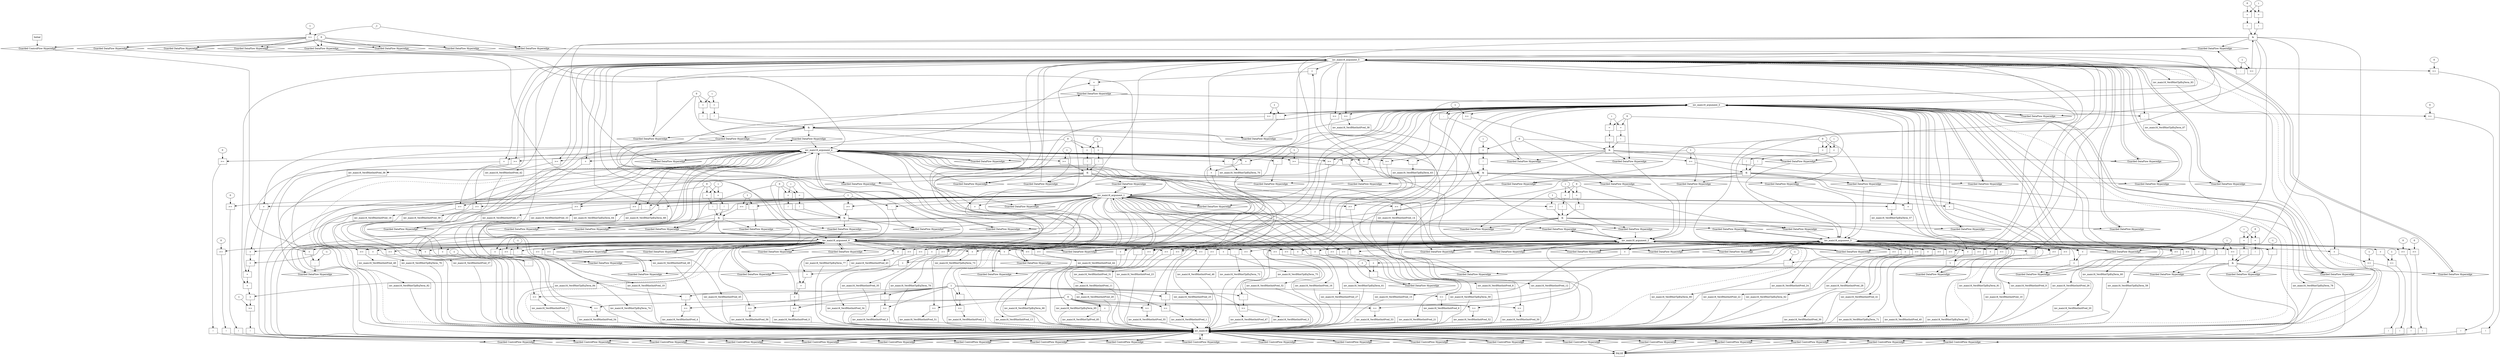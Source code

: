 digraph dag {
inv_main18 [label="inv_main18" shape="rect"];
FALSE [label="FALSE" shape="rect"];
Initial [label="Initial" shape="rect"];
ControlFowHyperEdge_0 [label="Guarded ControlFlow Hyperedge" shape="diamond"];
Initial -> ControlFowHyperEdge_0[label=""]
ControlFowHyperEdge_0 -> inv_main18[label=""]
ControlFowHyperEdge_1 [label="Guarded ControlFlow Hyperedge" shape="diamond"];
inv_main18 -> ControlFowHyperEdge_1[label=""]
ControlFowHyperEdge_1 -> inv_main18[label=""]
ControlFowHyperEdge_2 [label="Guarded ControlFlow Hyperedge" shape="diamond"];
inv_main18 -> ControlFowHyperEdge_2[label=""]
ControlFowHyperEdge_2 -> inv_main18[label=""]
ControlFowHyperEdge_3 [label="Guarded ControlFlow Hyperedge" shape="diamond"];
inv_main18 -> ControlFowHyperEdge_3[label=""]
ControlFowHyperEdge_3 -> inv_main18[label=""]
ControlFowHyperEdge_4 [label="Guarded ControlFlow Hyperedge" shape="diamond"];
inv_main18 -> ControlFowHyperEdge_4[label=""]
ControlFowHyperEdge_4 -> inv_main18[label=""]
ControlFowHyperEdge_5 [label="Guarded ControlFlow Hyperedge" shape="diamond"];
inv_main18 -> ControlFowHyperEdge_5[label=""]
ControlFowHyperEdge_5 -> inv_main18[label=""]
ControlFowHyperEdge_6 [label="Guarded ControlFlow Hyperedge" shape="diamond"];
inv_main18 -> ControlFowHyperEdge_6[label=""]
ControlFowHyperEdge_6 -> inv_main18[label=""]
ControlFowHyperEdge_7 [label="Guarded ControlFlow Hyperedge" shape="diamond"];
inv_main18 -> ControlFowHyperEdge_7[label=""]
ControlFowHyperEdge_7 -> inv_main18[label=""]
ControlFowHyperEdge_8 [label="Guarded ControlFlow Hyperedge" shape="diamond"];
inv_main18 -> ControlFowHyperEdge_8[label=""]
ControlFowHyperEdge_8 -> inv_main18[label=""]
ControlFowHyperEdge_9 [label="Guarded ControlFlow Hyperedge" shape="diamond"];
inv_main18 -> ControlFowHyperEdge_9[label=""]
ControlFowHyperEdge_9 -> inv_main18[label=""]
ControlFowHyperEdge_10 [label="Guarded ControlFlow Hyperedge" shape="diamond"];
inv_main18 -> ControlFowHyperEdge_10[label=""]
ControlFowHyperEdge_10 -> inv_main18[label=""]
ControlFowHyperEdge_11 [label="Guarded ControlFlow Hyperedge" shape="diamond"];
inv_main18 -> ControlFowHyperEdge_11[label=""]
ControlFowHyperEdge_11 -> FALSE[label=""]
ControlFowHyperEdge_12 [label="Guarded ControlFlow Hyperedge" shape="diamond"];
inv_main18 -> ControlFowHyperEdge_12[label=""]
ControlFowHyperEdge_12 -> FALSE[label=""]
ControlFowHyperEdge_13 [label="Guarded ControlFlow Hyperedge" shape="diamond"];
inv_main18 -> ControlFowHyperEdge_13[label=""]
ControlFowHyperEdge_13 -> FALSE[label=""]
ControlFowHyperEdge_14 [label="Guarded ControlFlow Hyperedge" shape="diamond"];
inv_main18 -> ControlFowHyperEdge_14[label=""]
ControlFowHyperEdge_14 -> FALSE[label=""]
ControlFowHyperEdge_15 [label="Guarded ControlFlow Hyperedge" shape="diamond"];
inv_main18 -> ControlFowHyperEdge_15[label=""]
ControlFowHyperEdge_15 -> FALSE[label=""]
ControlFowHyperEdge_16 [label="Guarded ControlFlow Hyperedge" shape="diamond"];
inv_main18 -> ControlFowHyperEdge_16[label=""]
ControlFowHyperEdge_16 -> FALSE[label=""]
ControlFowHyperEdge_17 [label="Guarded ControlFlow Hyperedge" shape="diamond"];
inv_main18 -> ControlFowHyperEdge_17[label=""]
ControlFowHyperEdge_17 -> FALSE[label=""]
ControlFowHyperEdge_18 [label="Guarded ControlFlow Hyperedge" shape="diamond"];
inv_main18 -> ControlFowHyperEdge_18[label=""]
ControlFowHyperEdge_18 -> FALSE[label=""]
ControlFowHyperEdge_19 [label="Guarded ControlFlow Hyperedge" shape="diamond"];
inv_main18 -> ControlFowHyperEdge_19[label=""]
ControlFowHyperEdge_19 -> FALSE[label=""]
ControlFowHyperEdge_20 [label="Guarded ControlFlow Hyperedge" shape="diamond"];
inv_main18 -> ControlFowHyperEdge_20[label=""]
ControlFowHyperEdge_20 -> FALSE[label=""]
inv_main18_argument_0 [label="inv_main18_argument_0" shape="oval"];
inv_main18_argument_0 -> inv_main18[label="" style="dashed"]
inv_main18_argument_1 [label="inv_main18_argument_1" shape="oval"];
inv_main18_argument_1 -> inv_main18[label="" style="dashed"]
inv_main18_argument_2 [label="inv_main18_argument_2" shape="oval"];
inv_main18_argument_2 -> inv_main18[label="" style="dashed"]
inv_main18_argument_3 [label="inv_main18_argument_3" shape="oval"];
inv_main18_argument_3 -> inv_main18[label="" style="dashed"]
inv_main18_argument_4 [label="inv_main18_argument_4" shape="oval"];
inv_main18_argument_4 -> inv_main18[label="" style="dashed"]
inv_main18_argument_5 [label="inv_main18_argument_5" shape="oval"];
inv_main18_argument_5 -> inv_main18[label="" style="dashed"]
inv_main18_argument_6 [label="inv_main18_argument_6" shape="oval"];
inv_main18_argument_6 -> inv_main18[label="" style="dashed"]

xxxinv_main18___Initial_0xxxguard_0_node_0 [label=">=" shape="rect"];
xxxinv_main18___Initial_0xxxguard_0_node_2 [label="1"];
xxxinv_main18___Initial_0xxxdataFlow2_node_0->xxxinv_main18___Initial_0xxxguard_0_node_0
xxxinv_main18___Initial_0xxxguard_0_node_2->xxxinv_main18___Initial_0xxxguard_0_node_0

xxxinv_main18___Initial_0xxxguard_0_node_0->ControlFowHyperEdge_0 [label=""];
xxxinv_main18___Initial_0xxxdataFlow_0_node_0 [label="0"];

xxxinv_main18___Initial_0xxxdataFlow_0_node_0->DataFowHyperEdge_0_inv_main18_argument_5 [label=""];

xxxinv_main18___Initial_0xxxdataFlow_0_node_0->DataFowHyperEdge_0_inv_main18_argument_3 [label=""];
xxxinv_main18___Initial_0xxxdataFlow2_node_0 [label="_I"];

xxxinv_main18___Initial_0xxxdataFlow2_node_0->DataFowHyperEdge_0_inv_main18_argument_0 [label=""];

xxxinv_main18___Initial_0xxxdataFlow_0_node_0->DataFowHyperEdge_0_inv_main18_argument_2 [label=""];

xxxinv_main18___Initial_0xxxdataFlow_0_node_0->DataFowHyperEdge_0_inv_main18_argument_1 [label=""];

xxxinv_main18___Initial_0xxxdataFlow_0_node_0->DataFowHyperEdge_0_inv_main18_argument_4 [label=""];

xxxinv_main18___Initial_0xxxdataFlow_0_node_0->DataFowHyperEdge_0_inv_main18_argument_6 [label=""];
xxxinv_main18___inv_main18_1xxx_and [label="&" shape="rect"];
xxxinv_main18___inv_main18_1xxxguard_0_node_0 [label=">=" shape="rect"];
inv_main18_argument_5->xxxinv_main18___inv_main18_1xxxguard_0_node_0
xxxinv_main18___inv_main18_1xxxdataFlow_0_node_2->xxxinv_main18___inv_main18_1xxxguard_0_node_0

xxxinv_main18___inv_main18_1xxxguard_0_node_0->xxxinv_main18___inv_main18_1xxx_and [label=""];
xxxinv_main18___inv_main18_1xxxguard1_node_0 [label="!" shape="rect"];
xxxinv_main18___inv_main18_1xxxguard1_node_1 [label="=" shape="rect"];
xxxinv_main18___inv_main18_1xxxguard1_node_2 [label="i"];
xxxinv_main18___inv_main18_1xxxguard1_node_3 [label="0"];
xxxinv_main18___inv_main18_1xxxguard1_node_1->xxxinv_main18___inv_main18_1xxxguard1_node_0
xxxinv_main18___inv_main18_1xxxguard1_node_2->xxxinv_main18___inv_main18_1xxxguard1_node_1
xxxinv_main18___inv_main18_1xxxguard1_node_3->xxxinv_main18___inv_main18_1xxxguard1_node_1

xxxinv_main18___inv_main18_1xxxguard1_node_0->xxxinv_main18___inv_main18_1xxx_and [label=""];
xxxinv_main18___inv_main18_1xxxguard2_node_0 [label="!" shape="rect"];
xxxinv_main18___inv_main18_1xxxguard2_node_1 [label="=" shape="rect"];
xxxinv_main18___inv_main18_1xxxguard2_node_1->xxxinv_main18___inv_main18_1xxxguard2_node_0
xxxinv_main18___inv_main18_1xxxguard1_node_2->xxxinv_main18___inv_main18_1xxxguard2_node_1
xxxinv_main18___inv_main18_1xxxguard1_node_3->xxxinv_main18___inv_main18_1xxxguard2_node_1

xxxinv_main18___inv_main18_1xxxguard2_node_0->xxxinv_main18___inv_main18_1xxx_and [label=""];
xxxinv_main18___inv_main18_1xxx_and->ControlFowHyperEdge_1 [label=""];
xxxinv_main18___inv_main18_1xxxdataFlow_0_node_0 [label="-" shape="rect"];
xxxinv_main18___inv_main18_1xxxdataFlow_0_node_2 [label="1"];
inv_main18_argument_5->xxxinv_main18___inv_main18_1xxxdataFlow_0_node_0
xxxinv_main18___inv_main18_1xxxdataFlow_0_node_2->xxxinv_main18___inv_main18_1xxxdataFlow_0_node_0

xxxinv_main18___inv_main18_1xxxdataFlow_0_node_0->DataFowHyperEdge_1_inv_main18_argument_5 [label=""];
xxxinv_main18___inv_main18_1xxxdataFlow1_node_0 [label="-" shape="rect"];
xxxinv_main18___inv_main18_1xxxdataFlow1_node_2 [label="-1"];
inv_main18_argument_6->xxxinv_main18___inv_main18_1xxxdataFlow1_node_0
xxxinv_main18___inv_main18_1xxxdataFlow1_node_2->xxxinv_main18___inv_main18_1xxxdataFlow1_node_0

xxxinv_main18___inv_main18_1xxxdataFlow1_node_0->DataFowHyperEdge_1_inv_main18_argument_6 [label=""];
xxxinv_main18___inv_main18_2xxx_and [label="&" shape="rect"];
xxxinv_main18___inv_main18_2xxxguard_0_node_0 [label=">=" shape="rect"];
inv_main18_argument_2->xxxinv_main18___inv_main18_2xxxguard_0_node_0
xxxinv_main18___inv_main18_2xxxdataFlow_0_node_2->xxxinv_main18___inv_main18_2xxxguard_0_node_0

xxxinv_main18___inv_main18_2xxxguard_0_node_0->xxxinv_main18___inv_main18_2xxx_and [label=""];
xxxinv_main18___inv_main18_2xxxguard1_node_0 [label="!" shape="rect"];
xxxinv_main18___inv_main18_2xxxguard1_node_1 [label="=" shape="rect"];
xxxinv_main18___inv_main18_2xxxguard1_node_2 [label="i"];
xxxinv_main18___inv_main18_2xxxguard1_node_3 [label="0"];
xxxinv_main18___inv_main18_2xxxguard1_node_1->xxxinv_main18___inv_main18_2xxxguard1_node_0
xxxinv_main18___inv_main18_2xxxguard1_node_2->xxxinv_main18___inv_main18_2xxxguard1_node_1
xxxinv_main18___inv_main18_2xxxguard1_node_3->xxxinv_main18___inv_main18_2xxxguard1_node_1

xxxinv_main18___inv_main18_2xxxguard1_node_0->xxxinv_main18___inv_main18_2xxx_and [label=""];
xxxinv_main18___inv_main18_2xxxguard2_node_0 [label="!" shape="rect"];
xxxinv_main18___inv_main18_2xxxguard2_node_1 [label="=" shape="rect"];
xxxinv_main18___inv_main18_2xxxguard2_node_1->xxxinv_main18___inv_main18_2xxxguard2_node_0
xxxinv_main18___inv_main18_2xxxguard1_node_2->xxxinv_main18___inv_main18_2xxxguard2_node_1
xxxinv_main18___inv_main18_2xxxguard1_node_3->xxxinv_main18___inv_main18_2xxxguard2_node_1

xxxinv_main18___inv_main18_2xxxguard2_node_0->xxxinv_main18___inv_main18_2xxx_and [label=""];
xxxinv_main18___inv_main18_2xxx_and->ControlFowHyperEdge_2 [label=""];
xxxinv_main18___inv_main18_2xxxdataFlow_0_node_0 [label="-" shape="rect"];
xxxinv_main18___inv_main18_2xxxdataFlow_0_node_2 [label="1"];
inv_main18_argument_2->xxxinv_main18___inv_main18_2xxxdataFlow_0_node_0
xxxinv_main18___inv_main18_2xxxdataFlow_0_node_2->xxxinv_main18___inv_main18_2xxxdataFlow_0_node_0

xxxinv_main18___inv_main18_2xxxdataFlow_0_node_0->DataFowHyperEdge_2_inv_main18_argument_2 [label=""];
xxxinv_main18___inv_main18_2xxxdataFlow1_node_0 [label="-" shape="rect"];
xxxinv_main18___inv_main18_2xxxdataFlow1_node_2 [label="-1"];
inv_main18_argument_3->xxxinv_main18___inv_main18_2xxxdataFlow1_node_0
xxxinv_main18___inv_main18_2xxxdataFlow1_node_2->xxxinv_main18___inv_main18_2xxxdataFlow1_node_0

xxxinv_main18___inv_main18_2xxxdataFlow1_node_0->DataFowHyperEdge_2_inv_main18_argument_3 [label=""];
xxxinv_main18___inv_main18_3xxx_and [label="&" shape="rect"];
xxxinv_main18___inv_main18_3xxxguard_0_node_0 [label=">=" shape="rect"];
inv_main18_argument_1->xxxinv_main18___inv_main18_3xxxguard_0_node_0
xxxinv_main18___inv_main18_3xxxdataFlow_0_node_0->xxxinv_main18___inv_main18_3xxxguard_0_node_0

xxxinv_main18___inv_main18_3xxxguard_0_node_0->xxxinv_main18___inv_main18_3xxx_and [label=""];
xxxinv_main18___inv_main18_3xxxguard1_node_0 [label="!" shape="rect"];
xxxinv_main18___inv_main18_3xxxguard1_node_1 [label="=" shape="rect"];
xxxinv_main18___inv_main18_3xxxguard1_node_2 [label="i"];
xxxinv_main18___inv_main18_3xxxguard1_node_1->xxxinv_main18___inv_main18_3xxxguard1_node_0
xxxinv_main18___inv_main18_3xxxguard1_node_2->xxxinv_main18___inv_main18_3xxxguard1_node_1
xxxinv_main18___inv_main18_3xxxdataFlow3_node_0->xxxinv_main18___inv_main18_3xxxguard1_node_1

xxxinv_main18___inv_main18_3xxxguard1_node_0->xxxinv_main18___inv_main18_3xxx_and [label=""];
xxxinv_main18___inv_main18_3xxxguard2_node_0 [label="!" shape="rect"];
xxxinv_main18___inv_main18_3xxxguard2_node_1 [label="=" shape="rect"];
xxxinv_main18___inv_main18_3xxxguard2_node_1->xxxinv_main18___inv_main18_3xxxguard2_node_0
xxxinv_main18___inv_main18_3xxxguard1_node_2->xxxinv_main18___inv_main18_3xxxguard2_node_1
xxxinv_main18___inv_main18_3xxxdataFlow3_node_0->xxxinv_main18___inv_main18_3xxxguard2_node_1

xxxinv_main18___inv_main18_3xxxguard2_node_0->xxxinv_main18___inv_main18_3xxx_and [label=""];
xxxinv_main18___inv_main18_3xxx_and->ControlFowHyperEdge_3 [label=""];
xxxinv_main18___inv_main18_3xxxdataFlow_0_node_0 [label="1"];

xxxinv_main18___inv_main18_3xxxdataFlow_0_node_0->DataFowHyperEdge_3_inv_main18_argument_5 [label=""];
xxxinv_main18___inv_main18_3xxxdataFlow1_node_0 [label="+" shape="rect"];
xxxinv_main18___inv_main18_3xxxdataFlow1_node_1 [label="+" shape="rect"];
xxxinv_main18___inv_main18_3xxxdataFlow1_node_2 [label="+" shape="rect"];
xxxinv_main18___inv_main18_3xxxdataFlow1_node_1->xxxinv_main18___inv_main18_3xxxdataFlow1_node_0
inv_main18_argument_6->xxxinv_main18___inv_main18_3xxxdataFlow1_node_0
xxxinv_main18___inv_main18_3xxxdataFlow1_node_2->xxxinv_main18___inv_main18_3xxxdataFlow1_node_1
inv_main18_argument_5->xxxinv_main18___inv_main18_3xxxdataFlow1_node_1
inv_main18_argument_0->xxxinv_main18___inv_main18_3xxxdataFlow1_node_2
inv_main18_argument_4->xxxinv_main18___inv_main18_3xxxdataFlow1_node_2

xxxinv_main18___inv_main18_3xxxdataFlow1_node_0->DataFowHyperEdge_3_inv_main18_argument_0 [label=""];
xxxinv_main18___inv_main18_3xxxdataFlow2_node_0 [label="-" shape="rect"];
inv_main18_argument_1->xxxinv_main18___inv_main18_3xxxdataFlow2_node_0
xxxinv_main18___inv_main18_3xxxdataFlow_0_node_0->xxxinv_main18___inv_main18_3xxxdataFlow2_node_0

xxxinv_main18___inv_main18_3xxxdataFlow2_node_0->DataFowHyperEdge_3_inv_main18_argument_1 [label=""];
xxxinv_main18___inv_main18_3xxxdataFlow3_node_0 [label="0"];

xxxinv_main18___inv_main18_3xxxdataFlow3_node_0->DataFowHyperEdge_3_inv_main18_argument_4 [label=""];

xxxinv_main18___inv_main18_3xxxdataFlow3_node_0->DataFowHyperEdge_3_inv_main18_argument_6 [label=""];
xxxinv_main18___inv_main18_4xxx_and [label="&" shape="rect"];
xxxinv_main18___inv_main18_4xxxguard_0_node_0 [label=">=" shape="rect"];
inv_main18_argument_4->xxxinv_main18___inv_main18_4xxxguard_0_node_0
xxxinv_main18___inv_main18_4xxxdataFlow2_node_0->xxxinv_main18___inv_main18_4xxxguard_0_node_0

xxxinv_main18___inv_main18_4xxxguard_0_node_0->xxxinv_main18___inv_main18_4xxx_and [label=""];
xxxinv_main18___inv_main18_4xxxguard1_node_0 [label="!" shape="rect"];
xxxinv_main18___inv_main18_4xxxguard1_node_1 [label="=" shape="rect"];
xxxinv_main18___inv_main18_4xxxguard1_node_2 [label="i"];
xxxinv_main18___inv_main18_4xxxguard1_node_1->xxxinv_main18___inv_main18_4xxxguard1_node_0
xxxinv_main18___inv_main18_4xxxguard1_node_2->xxxinv_main18___inv_main18_4xxxguard1_node_1
xxxinv_main18___inv_main18_4xxxdataFlow1_node_0->xxxinv_main18___inv_main18_4xxxguard1_node_1

xxxinv_main18___inv_main18_4xxxguard1_node_0->xxxinv_main18___inv_main18_4xxx_and [label=""];
xxxinv_main18___inv_main18_4xxxguard2_node_0 [label="!" shape="rect"];
xxxinv_main18___inv_main18_4xxxguard2_node_1 [label="=" shape="rect"];
xxxinv_main18___inv_main18_4xxxguard2_node_1->xxxinv_main18___inv_main18_4xxxguard2_node_0
xxxinv_main18___inv_main18_4xxxguard1_node_2->xxxinv_main18___inv_main18_4xxxguard2_node_1
xxxinv_main18___inv_main18_4xxxdataFlow1_node_0->xxxinv_main18___inv_main18_4xxxguard2_node_1

xxxinv_main18___inv_main18_4xxxguard2_node_0->xxxinv_main18___inv_main18_4xxx_and [label=""];
xxxinv_main18___inv_main18_4xxx_and->ControlFowHyperEdge_4 [label=""];
xxxinv_main18___inv_main18_4xxxdataFlow_0_node_0 [label="+" shape="rect"];
xxxinv_main18___inv_main18_4xxxdataFlow_0_node_1 [label="+" shape="rect"];
xxxinv_main18___inv_main18_4xxxdataFlow_0_node_2 [label="+" shape="rect"];
xxxinv_main18___inv_main18_4xxxdataFlow_0_node_1->xxxinv_main18___inv_main18_4xxxdataFlow_0_node_0
inv_main18_argument_6->xxxinv_main18___inv_main18_4xxxdataFlow_0_node_0
xxxinv_main18___inv_main18_4xxxdataFlow_0_node_2->xxxinv_main18___inv_main18_4xxxdataFlow_0_node_1
inv_main18_argument_5->xxxinv_main18___inv_main18_4xxxdataFlow_0_node_1
inv_main18_argument_0->xxxinv_main18___inv_main18_4xxxdataFlow_0_node_2
inv_main18_argument_4->xxxinv_main18___inv_main18_4xxxdataFlow_0_node_2

xxxinv_main18___inv_main18_4xxxdataFlow_0_node_0->DataFowHyperEdge_4_inv_main18_argument_0 [label=""];
xxxinv_main18___inv_main18_4xxxdataFlow1_node_0 [label="0"];

xxxinv_main18___inv_main18_4xxxdataFlow1_node_0->DataFowHyperEdge_4_inv_main18_argument_4 [label=""];
xxxinv_main18___inv_main18_4xxxdataFlow2_node_0 [label="1"];

xxxinv_main18___inv_main18_4xxxdataFlow2_node_0->DataFowHyperEdge_4_inv_main18_argument_5 [label=""];

xxxinv_main18___inv_main18_4xxxdataFlow1_node_0->DataFowHyperEdge_4_inv_main18_argument_6 [label=""];
xxxinv_main18___inv_main18_5xxx_and [label="&" shape="rect"];
xxxinv_main18___inv_main18_5xxxguard_0_node_0 [label=">=" shape="rect"];
inv_main18_argument_4->xxxinv_main18___inv_main18_5xxxguard_0_node_0
xxxinv_main18___inv_main18_5xxxdataFlow2_node_0->xxxinv_main18___inv_main18_5xxxguard_0_node_0

xxxinv_main18___inv_main18_5xxxguard_0_node_0->xxxinv_main18___inv_main18_5xxx_and [label=""];
xxxinv_main18___inv_main18_5xxxguard1_node_0 [label="!" shape="rect"];
xxxinv_main18___inv_main18_5xxxguard1_node_1 [label="=" shape="rect"];
xxxinv_main18___inv_main18_5xxxguard1_node_2 [label="i"];
xxxinv_main18___inv_main18_5xxxguard1_node_1->xxxinv_main18___inv_main18_5xxxguard1_node_0
xxxinv_main18___inv_main18_5xxxguard1_node_2->xxxinv_main18___inv_main18_5xxxguard1_node_1
xxxinv_main18___inv_main18_5xxxdataFlow_0_node_0->xxxinv_main18___inv_main18_5xxxguard1_node_1

xxxinv_main18___inv_main18_5xxxguard1_node_0->xxxinv_main18___inv_main18_5xxx_and [label=""];
xxxinv_main18___inv_main18_5xxxguard2_node_0 [label="!" shape="rect"];
xxxinv_main18___inv_main18_5xxxguard2_node_1 [label="=" shape="rect"];
xxxinv_main18___inv_main18_5xxxguard2_node_1->xxxinv_main18___inv_main18_5xxxguard2_node_0
xxxinv_main18___inv_main18_5xxxguard1_node_2->xxxinv_main18___inv_main18_5xxxguard2_node_1
xxxinv_main18___inv_main18_5xxxdataFlow_0_node_0->xxxinv_main18___inv_main18_5xxxguard2_node_1

xxxinv_main18___inv_main18_5xxxguard2_node_0->xxxinv_main18___inv_main18_5xxx_and [label=""];
xxxinv_main18___inv_main18_5xxx_and->ControlFowHyperEdge_5 [label=""];
xxxinv_main18___inv_main18_5xxxdataFlow_0_node_0 [label="0"];

xxxinv_main18___inv_main18_5xxxdataFlow_0_node_0->DataFowHyperEdge_5_inv_main18_argument_3 [label=""];
xxxinv_main18___inv_main18_5xxxdataFlow1_node_0 [label="+" shape="rect"];
xxxinv_main18___inv_main18_5xxxdataFlow1_node_1 [label="+" shape="rect"];
xxxinv_main18___inv_main18_5xxxdataFlow1_node_2 [label="+" shape="rect"];
xxxinv_main18___inv_main18_5xxxdataFlow1_node_1->xxxinv_main18___inv_main18_5xxxdataFlow1_node_0
inv_main18_argument_3->xxxinv_main18___inv_main18_5xxxdataFlow1_node_0
xxxinv_main18___inv_main18_5xxxdataFlow1_node_2->xxxinv_main18___inv_main18_5xxxdataFlow1_node_1
inv_main18_argument_2->xxxinv_main18___inv_main18_5xxxdataFlow1_node_1
inv_main18_argument_0->xxxinv_main18___inv_main18_5xxxdataFlow1_node_2
inv_main18_argument_1->xxxinv_main18___inv_main18_5xxxdataFlow1_node_2

xxxinv_main18___inv_main18_5xxxdataFlow1_node_0->DataFowHyperEdge_5_inv_main18_argument_0 [label=""];
xxxinv_main18___inv_main18_5xxxdataFlow2_node_0 [label="1"];

xxxinv_main18___inv_main18_5xxxdataFlow2_node_0->DataFowHyperEdge_5_inv_main18_argument_2 [label=""];

xxxinv_main18___inv_main18_5xxxdataFlow_0_node_0->DataFowHyperEdge_5_inv_main18_argument_1 [label=""];
xxxinv_main18___inv_main18_5xxxdataFlow4_node_0 [label="-" shape="rect"];
inv_main18_argument_4->xxxinv_main18___inv_main18_5xxxdataFlow4_node_0
xxxinv_main18___inv_main18_5xxxdataFlow2_node_0->xxxinv_main18___inv_main18_5xxxdataFlow4_node_0

xxxinv_main18___inv_main18_5xxxdataFlow4_node_0->DataFowHyperEdge_5_inv_main18_argument_4 [label=""];
xxxinv_main18___inv_main18_6xxx_and [label="&" shape="rect"];
xxxinv_main18___inv_main18_6xxxguard_0_node_0 [label=">=" shape="rect"];
inv_main18_argument_1->xxxinv_main18___inv_main18_6xxxguard_0_node_0
xxxinv_main18___inv_main18_6xxxdataFlow2_node_0->xxxinv_main18___inv_main18_6xxxguard_0_node_0

xxxinv_main18___inv_main18_6xxxguard_0_node_0->xxxinv_main18___inv_main18_6xxx_and [label=""];
xxxinv_main18___inv_main18_6xxxguard1_node_0 [label="!" shape="rect"];
xxxinv_main18___inv_main18_6xxxguard1_node_1 [label="=" shape="rect"];
xxxinv_main18___inv_main18_6xxxguard1_node_2 [label="i"];
xxxinv_main18___inv_main18_6xxxguard1_node_1->xxxinv_main18___inv_main18_6xxxguard1_node_0
xxxinv_main18___inv_main18_6xxxguard1_node_2->xxxinv_main18___inv_main18_6xxxguard1_node_1
xxxinv_main18___inv_main18_6xxxdataFlow1_node_0->xxxinv_main18___inv_main18_6xxxguard1_node_1

xxxinv_main18___inv_main18_6xxxguard1_node_0->xxxinv_main18___inv_main18_6xxx_and [label=""];
xxxinv_main18___inv_main18_6xxxguard2_node_0 [label="!" shape="rect"];
xxxinv_main18___inv_main18_6xxxguard2_node_1 [label="=" shape="rect"];
xxxinv_main18___inv_main18_6xxxguard2_node_1->xxxinv_main18___inv_main18_6xxxguard2_node_0
xxxinv_main18___inv_main18_6xxxguard1_node_2->xxxinv_main18___inv_main18_6xxxguard2_node_1
xxxinv_main18___inv_main18_6xxxdataFlow1_node_0->xxxinv_main18___inv_main18_6xxxguard2_node_1

xxxinv_main18___inv_main18_6xxxguard2_node_0->xxxinv_main18___inv_main18_6xxx_and [label=""];
xxxinv_main18___inv_main18_6xxx_and->ControlFowHyperEdge_6 [label=""];
xxxinv_main18___inv_main18_6xxxdataFlow_0_node_0 [label="+" shape="rect"];
xxxinv_main18___inv_main18_6xxxdataFlow_0_node_1 [label="+" shape="rect"];
xxxinv_main18___inv_main18_6xxxdataFlow_0_node_2 [label="+" shape="rect"];
xxxinv_main18___inv_main18_6xxxdataFlow_0_node_1->xxxinv_main18___inv_main18_6xxxdataFlow_0_node_0
inv_main18_argument_3->xxxinv_main18___inv_main18_6xxxdataFlow_0_node_0
xxxinv_main18___inv_main18_6xxxdataFlow_0_node_2->xxxinv_main18___inv_main18_6xxxdataFlow_0_node_1
inv_main18_argument_2->xxxinv_main18___inv_main18_6xxxdataFlow_0_node_1
inv_main18_argument_0->xxxinv_main18___inv_main18_6xxxdataFlow_0_node_2
inv_main18_argument_1->xxxinv_main18___inv_main18_6xxxdataFlow_0_node_2

xxxinv_main18___inv_main18_6xxxdataFlow_0_node_0->DataFowHyperEdge_6_inv_main18_argument_0 [label=""];
xxxinv_main18___inv_main18_6xxxdataFlow1_node_0 [label="0"];

xxxinv_main18___inv_main18_6xxxdataFlow1_node_0->DataFowHyperEdge_6_inv_main18_argument_1 [label=""];
xxxinv_main18___inv_main18_6xxxdataFlow2_node_0 [label="1"];

xxxinv_main18___inv_main18_6xxxdataFlow2_node_0->DataFowHyperEdge_6_inv_main18_argument_2 [label=""];

xxxinv_main18___inv_main18_6xxxdataFlow1_node_0->DataFowHyperEdge_6_inv_main18_argument_3 [label=""];
xxxinv_main18___inv_main18_7xxx_and [label="&" shape="rect"];
xxxinv_main18___inv_main18_7xxxguard_0_node_0 [label=">=" shape="rect"];
inv_main18_argument_1->xxxinv_main18___inv_main18_7xxxguard_0_node_0
xxxinv_main18___inv_main18_7xxxdataFlow_0_node_2->xxxinv_main18___inv_main18_7xxxguard_0_node_0

xxxinv_main18___inv_main18_7xxxguard_0_node_0->xxxinv_main18___inv_main18_7xxx_and [label=""];
xxxinv_main18___inv_main18_7xxxguard1_node_0 [label="!" shape="rect"];
xxxinv_main18___inv_main18_7xxxguard1_node_1 [label="=" shape="rect"];
xxxinv_main18___inv_main18_7xxxguard1_node_2 [label="i"];
xxxinv_main18___inv_main18_7xxxguard1_node_1->xxxinv_main18___inv_main18_7xxxguard1_node_0
xxxinv_main18___inv_main18_7xxxguard1_node_2->xxxinv_main18___inv_main18_7xxxguard1_node_1
xxxinv_main18___inv_main18_7xxxdataFlow2_node_0->xxxinv_main18___inv_main18_7xxxguard1_node_1

xxxinv_main18___inv_main18_7xxxguard1_node_0->xxxinv_main18___inv_main18_7xxx_and [label=""];
xxxinv_main18___inv_main18_7xxxguard2_node_0 [label="!" shape="rect"];
xxxinv_main18___inv_main18_7xxxguard2_node_1 [label="=" shape="rect"];
xxxinv_main18___inv_main18_7xxxguard2_node_1->xxxinv_main18___inv_main18_7xxxguard2_node_0
xxxinv_main18___inv_main18_7xxxguard1_node_2->xxxinv_main18___inv_main18_7xxxguard2_node_1
xxxinv_main18___inv_main18_7xxxdataFlow2_node_0->xxxinv_main18___inv_main18_7xxxguard2_node_1

xxxinv_main18___inv_main18_7xxxguard2_node_0->xxxinv_main18___inv_main18_7xxx_and [label=""];
xxxinv_main18___inv_main18_7xxx_and->ControlFowHyperEdge_7 [label=""];
xxxinv_main18___inv_main18_7xxxdataFlow_0_node_0 [label="-" shape="rect"];
xxxinv_main18___inv_main18_7xxxdataFlow_0_node_2 [label="1"];
inv_main18_argument_1->xxxinv_main18___inv_main18_7xxxdataFlow_0_node_0
xxxinv_main18___inv_main18_7xxxdataFlow_0_node_2->xxxinv_main18___inv_main18_7xxxdataFlow_0_node_0

xxxinv_main18___inv_main18_7xxxdataFlow_0_node_0->DataFowHyperEdge_7_inv_main18_argument_1 [label=""];
xxxinv_main18___inv_main18_7xxxdataFlow1_node_0 [label="-" shape="rect"];
xxxinv_main18___inv_main18_7xxxdataFlow1_node_1 [label="+" shape="rect"];
xxxinv_main18___inv_main18_7xxxdataFlow1_node_2 [label="+" shape="rect"];
xxxinv_main18___inv_main18_7xxxdataFlow1_node_6 [label="-1"];
xxxinv_main18___inv_main18_7xxxdataFlow1_node_1->xxxinv_main18___inv_main18_7xxxdataFlow1_node_0
xxxinv_main18___inv_main18_7xxxdataFlow1_node_6->xxxinv_main18___inv_main18_7xxxdataFlow1_node_0
xxxinv_main18___inv_main18_7xxxdataFlow1_node_2->xxxinv_main18___inv_main18_7xxxdataFlow1_node_1
inv_main18_argument_6->xxxinv_main18___inv_main18_7xxxdataFlow1_node_1
inv_main18_argument_4->xxxinv_main18___inv_main18_7xxxdataFlow1_node_2
inv_main18_argument_5->xxxinv_main18___inv_main18_7xxxdataFlow1_node_2

xxxinv_main18___inv_main18_7xxxdataFlow1_node_0->DataFowHyperEdge_7_inv_main18_argument_4 [label=""];
xxxinv_main18___inv_main18_7xxxdataFlow2_node_0 [label="0"];

xxxinv_main18___inv_main18_7xxxdataFlow2_node_0->DataFowHyperEdge_7_inv_main18_argument_5 [label=""];

xxxinv_main18___inv_main18_7xxxdataFlow2_node_0->DataFowHyperEdge_7_inv_main18_argument_6 [label=""];
xxxinv_main18___inv_main18_8xxx_and [label="&" shape="rect"];
xxxinv_main18___inv_main18_8xxxguard_0_node_0 [label=">=" shape="rect"];
inv_main18_argument_0->xxxinv_main18___inv_main18_8xxxguard_0_node_0
xxxinv_main18___inv_main18_8xxxdataFlow_0_node_2->xxxinv_main18___inv_main18_8xxxguard_0_node_0

xxxinv_main18___inv_main18_8xxxguard_0_node_0->xxxinv_main18___inv_main18_8xxx_and [label=""];
xxxinv_main18___inv_main18_8xxxguard1_node_0 [label="!" shape="rect"];
xxxinv_main18___inv_main18_8xxxguard1_node_1 [label="=" shape="rect"];
xxxinv_main18___inv_main18_8xxxguard1_node_2 [label="i"];
xxxinv_main18___inv_main18_8xxxguard1_node_1->xxxinv_main18___inv_main18_8xxxguard1_node_0
xxxinv_main18___inv_main18_8xxxguard1_node_2->xxxinv_main18___inv_main18_8xxxguard1_node_1
xxxinv_main18___inv_main18_8xxxdataFlow2_node_0->xxxinv_main18___inv_main18_8xxxguard1_node_1

xxxinv_main18___inv_main18_8xxxguard1_node_0->xxxinv_main18___inv_main18_8xxx_and [label=""];
xxxinv_main18___inv_main18_8xxxguard2_node_0 [label="!" shape="rect"];
xxxinv_main18___inv_main18_8xxxguard2_node_1 [label="=" shape="rect"];
xxxinv_main18___inv_main18_8xxxguard2_node_1->xxxinv_main18___inv_main18_8xxxguard2_node_0
xxxinv_main18___inv_main18_8xxxguard1_node_2->xxxinv_main18___inv_main18_8xxxguard2_node_1
xxxinv_main18___inv_main18_8xxxdataFlow2_node_0->xxxinv_main18___inv_main18_8xxxguard2_node_1

xxxinv_main18___inv_main18_8xxxguard2_node_0->xxxinv_main18___inv_main18_8xxx_and [label=""];
xxxinv_main18___inv_main18_8xxx_and->ControlFowHyperEdge_8 [label=""];
xxxinv_main18___inv_main18_8xxxdataFlow_0_node_0 [label="-" shape="rect"];
xxxinv_main18___inv_main18_8xxxdataFlow_0_node_2 [label="1"];
inv_main18_argument_0->xxxinv_main18___inv_main18_8xxxdataFlow_0_node_0
xxxinv_main18___inv_main18_8xxxdataFlow_0_node_2->xxxinv_main18___inv_main18_8xxxdataFlow_0_node_0

xxxinv_main18___inv_main18_8xxxdataFlow_0_node_0->DataFowHyperEdge_8_inv_main18_argument_0 [label=""];
xxxinv_main18___inv_main18_8xxxdataFlow1_node_0 [label="-" shape="rect"];
xxxinv_main18___inv_main18_8xxxdataFlow1_node_1 [label="+" shape="rect"];
xxxinv_main18___inv_main18_8xxxdataFlow1_node_2 [label="+" shape="rect"];
xxxinv_main18___inv_main18_8xxxdataFlow1_node_6 [label="-1"];
xxxinv_main18___inv_main18_8xxxdataFlow1_node_1->xxxinv_main18___inv_main18_8xxxdataFlow1_node_0
xxxinv_main18___inv_main18_8xxxdataFlow1_node_6->xxxinv_main18___inv_main18_8xxxdataFlow1_node_0
xxxinv_main18___inv_main18_8xxxdataFlow1_node_2->xxxinv_main18___inv_main18_8xxxdataFlow1_node_1
inv_main18_argument_6->xxxinv_main18___inv_main18_8xxxdataFlow1_node_1
inv_main18_argument_4->xxxinv_main18___inv_main18_8xxxdataFlow1_node_2
inv_main18_argument_5->xxxinv_main18___inv_main18_8xxxdataFlow1_node_2

xxxinv_main18___inv_main18_8xxxdataFlow1_node_0->DataFowHyperEdge_8_inv_main18_argument_4 [label=""];
xxxinv_main18___inv_main18_8xxxdataFlow2_node_0 [label="0"];

xxxinv_main18___inv_main18_8xxxdataFlow2_node_0->DataFowHyperEdge_8_inv_main18_argument_5 [label=""];

xxxinv_main18___inv_main18_8xxxdataFlow2_node_0->DataFowHyperEdge_8_inv_main18_argument_6 [label=""];
xxxinv_main18___inv_main18_9xxx_and [label="&" shape="rect"];
xxxinv_main18___inv_main18_9xxxguard_0_node_0 [label=">=" shape="rect"];
inv_main18_argument_0->xxxinv_main18___inv_main18_9xxxguard_0_node_0
xxxinv_main18___inv_main18_9xxxdataFlow_0_node_2->xxxinv_main18___inv_main18_9xxxguard_0_node_0

xxxinv_main18___inv_main18_9xxxguard_0_node_0->xxxinv_main18___inv_main18_9xxx_and [label=""];
xxxinv_main18___inv_main18_9xxxguard1_node_0 [label="!" shape="rect"];
xxxinv_main18___inv_main18_9xxxguard1_node_1 [label="=" shape="rect"];
xxxinv_main18___inv_main18_9xxxguard1_node_2 [label="i"];
xxxinv_main18___inv_main18_9xxxguard1_node_1->xxxinv_main18___inv_main18_9xxxguard1_node_0
xxxinv_main18___inv_main18_9xxxguard1_node_2->xxxinv_main18___inv_main18_9xxxguard1_node_1
xxxinv_main18___inv_main18_9xxxdataFlow2_node_0->xxxinv_main18___inv_main18_9xxxguard1_node_1

xxxinv_main18___inv_main18_9xxxguard1_node_0->xxxinv_main18___inv_main18_9xxx_and [label=""];
xxxinv_main18___inv_main18_9xxxguard2_node_0 [label="!" shape="rect"];
xxxinv_main18___inv_main18_9xxxguard2_node_1 [label="=" shape="rect"];
xxxinv_main18___inv_main18_9xxxguard2_node_1->xxxinv_main18___inv_main18_9xxxguard2_node_0
xxxinv_main18___inv_main18_9xxxguard1_node_2->xxxinv_main18___inv_main18_9xxxguard2_node_1
xxxinv_main18___inv_main18_9xxxdataFlow2_node_0->xxxinv_main18___inv_main18_9xxxguard2_node_1

xxxinv_main18___inv_main18_9xxxguard2_node_0->xxxinv_main18___inv_main18_9xxx_and [label=""];
xxxinv_main18___inv_main18_9xxx_and->ControlFowHyperEdge_9 [label=""];
xxxinv_main18___inv_main18_9xxxdataFlow_0_node_0 [label="-" shape="rect"];
xxxinv_main18___inv_main18_9xxxdataFlow_0_node_2 [label="1"];
inv_main18_argument_0->xxxinv_main18___inv_main18_9xxxdataFlow_0_node_0
xxxinv_main18___inv_main18_9xxxdataFlow_0_node_2->xxxinv_main18___inv_main18_9xxxdataFlow_0_node_0

xxxinv_main18___inv_main18_9xxxdataFlow_0_node_0->DataFowHyperEdge_9_inv_main18_argument_0 [label=""];
xxxinv_main18___inv_main18_9xxxdataFlow1_node_0 [label="-" shape="rect"];
xxxinv_main18___inv_main18_9xxxdataFlow1_node_1 [label="+" shape="rect"];
xxxinv_main18___inv_main18_9xxxdataFlow1_node_2 [label="+" shape="rect"];
xxxinv_main18___inv_main18_9xxxdataFlow1_node_6 [label="-1"];
xxxinv_main18___inv_main18_9xxxdataFlow1_node_1->xxxinv_main18___inv_main18_9xxxdataFlow1_node_0
xxxinv_main18___inv_main18_9xxxdataFlow1_node_6->xxxinv_main18___inv_main18_9xxxdataFlow1_node_0
xxxinv_main18___inv_main18_9xxxdataFlow1_node_2->xxxinv_main18___inv_main18_9xxxdataFlow1_node_1
inv_main18_argument_3->xxxinv_main18___inv_main18_9xxxdataFlow1_node_1
inv_main18_argument_1->xxxinv_main18___inv_main18_9xxxdataFlow1_node_2
inv_main18_argument_2->xxxinv_main18___inv_main18_9xxxdataFlow1_node_2

xxxinv_main18___inv_main18_9xxxdataFlow1_node_0->DataFowHyperEdge_9_inv_main18_argument_1 [label=""];
xxxinv_main18___inv_main18_9xxxdataFlow2_node_0 [label="0"];

xxxinv_main18___inv_main18_9xxxdataFlow2_node_0->DataFowHyperEdge_9_inv_main18_argument_2 [label=""];

xxxinv_main18___inv_main18_9xxxdataFlow2_node_0->DataFowHyperEdge_9_inv_main18_argument_3 [label=""];
xxxinv_main18___inv_main18_10xxx_and [label="&" shape="rect"];
xxxinv_main18___inv_main18_10xxxguard_0_node_0 [label=">=" shape="rect"];
inv_main18_argument_4->xxxinv_main18___inv_main18_10xxxguard_0_node_0
xxxinv_main18___inv_main18_10xxxdataFlow3_node_2->xxxinv_main18___inv_main18_10xxxguard_0_node_0

xxxinv_main18___inv_main18_10xxxguard_0_node_0->xxxinv_main18___inv_main18_10xxx_and [label=""];
xxxinv_main18___inv_main18_10xxxguard1_node_0 [label="!" shape="rect"];
xxxinv_main18___inv_main18_10xxxguard1_node_1 [label="=" shape="rect"];
xxxinv_main18___inv_main18_10xxxguard1_node_2 [label="i"];
xxxinv_main18___inv_main18_10xxxguard1_node_1->xxxinv_main18___inv_main18_10xxxguard1_node_0
xxxinv_main18___inv_main18_10xxxguard1_node_2->xxxinv_main18___inv_main18_10xxxguard1_node_1
xxxinv_main18___inv_main18_10xxxdataFlow1_node_0->xxxinv_main18___inv_main18_10xxxguard1_node_1

xxxinv_main18___inv_main18_10xxxguard1_node_0->xxxinv_main18___inv_main18_10xxx_and [label=""];
xxxinv_main18___inv_main18_10xxx_and->ControlFowHyperEdge_10 [label=""];
xxxinv_main18___inv_main18_10xxxdataFlow_0_node_0 [label="-" shape="rect"];
xxxinv_main18___inv_main18_10xxxdataFlow_0_node_1 [label="+" shape="rect"];
xxxinv_main18___inv_main18_10xxxdataFlow_0_node_4 [label="-1"];
xxxinv_main18___inv_main18_10xxxdataFlow_0_node_1->xxxinv_main18___inv_main18_10xxxdataFlow_0_node_0
xxxinv_main18___inv_main18_10xxxdataFlow_0_node_4->xxxinv_main18___inv_main18_10xxxdataFlow_0_node_0
inv_main18_argument_2->xxxinv_main18___inv_main18_10xxxdataFlow_0_node_1
inv_main18_argument_3->xxxinv_main18___inv_main18_10xxxdataFlow_0_node_1

xxxinv_main18___inv_main18_10xxxdataFlow_0_node_0->DataFowHyperEdge_10_inv_main18_argument_1 [label=""];
xxxinv_main18___inv_main18_10xxxdataFlow1_node_0 [label="0"];

xxxinv_main18___inv_main18_10xxxdataFlow1_node_0->DataFowHyperEdge_10_inv_main18_argument_2 [label=""];

xxxinv_main18___inv_main18_10xxxdataFlow1_node_0->DataFowHyperEdge_10_inv_main18_argument_3 [label=""];
xxxinv_main18___inv_main18_10xxxdataFlow3_node_0 [label="-" shape="rect"];
xxxinv_main18___inv_main18_10xxxdataFlow3_node_2 [label="1"];
inv_main18_argument_4->xxxinv_main18___inv_main18_10xxxdataFlow3_node_0
xxxinv_main18___inv_main18_10xxxdataFlow3_node_2->xxxinv_main18___inv_main18_10xxxdataFlow3_node_0

xxxinv_main18___inv_main18_10xxxdataFlow3_node_0->DataFowHyperEdge_10_inv_main18_argument_4 [label=""];
xxxFALSE___inv_main18_11xxxguard_0_node_0 [label="!" shape="rect"];
xxxFALSE___inv_main18_11xxxguard_0_node_1 [label=">=" shape="rect"];
xxxFALSE___inv_main18_11xxxguard_0_node_2 [label="1"];
xxxFALSE___inv_main18_11xxxguard_0_node_3 [label="+" shape="rect"];
xxxFALSE___inv_main18_11xxxguard_0_node_1->xxxFALSE___inv_main18_11xxxguard_0_node_0
xxxFALSE___inv_main18_11xxxguard_0_node_2->xxxFALSE___inv_main18_11xxxguard_0_node_1
xxxFALSE___inv_main18_11xxxguard_0_node_3->xxxFALSE___inv_main18_11xxxguard_0_node_1
inv_main18_argument_2->xxxFALSE___inv_main18_11xxxguard_0_node_3
inv_main18_argument_3->xxxFALSE___inv_main18_11xxxguard_0_node_3

xxxFALSE___inv_main18_11xxxguard_0_node_0->ControlFowHyperEdge_11 [label=""];
xxxFALSE___inv_main18_12xxxguard_0_node_0 [label="!" shape="rect"];
xxxFALSE___inv_main18_12xxxguard_0_node_1 [label=">=" shape="rect"];
xxxFALSE___inv_main18_12xxxguard_0_node_2 [label="1"];
xxxFALSE___inv_main18_12xxxguard_0_node_3 [label="+" shape="rect"];
xxxFALSE___inv_main18_12xxxguard_0_node_1->xxxFALSE___inv_main18_12xxxguard_0_node_0
xxxFALSE___inv_main18_12xxxguard_0_node_2->xxxFALSE___inv_main18_12xxxguard_0_node_1
xxxFALSE___inv_main18_12xxxguard_0_node_3->xxxFALSE___inv_main18_12xxxguard_0_node_1
inv_main18_argument_5->xxxFALSE___inv_main18_12xxxguard_0_node_3
inv_main18_argument_6->xxxFALSE___inv_main18_12xxxguard_0_node_3

xxxFALSE___inv_main18_12xxxguard_0_node_0->ControlFowHyperEdge_12 [label=""];
xxxFALSE___inv_main18_13xxxguard_0_node_0 [label="!" shape="rect"];
xxxFALSE___inv_main18_13xxxguard_0_node_1 [label=">=" shape="rect"];
xxxFALSE___inv_main18_13xxxguard_0_node_3 [label="0"];
xxxFALSE___inv_main18_13xxxguard_0_node_1->xxxFALSE___inv_main18_13xxxguard_0_node_0
inv_main18_argument_0->xxxFALSE___inv_main18_13xxxguard_0_node_1
xxxFALSE___inv_main18_13xxxguard_0_node_3->xxxFALSE___inv_main18_13xxxguard_0_node_1

xxxFALSE___inv_main18_13xxxguard_0_node_0->ControlFowHyperEdge_13 [label=""];
xxxFALSE___inv_main18_14xxxguard_0_node_0 [label="!" shape="rect"];
xxxFALSE___inv_main18_14xxxguard_0_node_1 [label=">=" shape="rect"];
xxxFALSE___inv_main18_14xxxguard_0_node_3 [label="0"];
xxxFALSE___inv_main18_14xxxguard_0_node_1->xxxFALSE___inv_main18_14xxxguard_0_node_0
inv_main18_argument_1->xxxFALSE___inv_main18_14xxxguard_0_node_1
xxxFALSE___inv_main18_14xxxguard_0_node_3->xxxFALSE___inv_main18_14xxxguard_0_node_1

xxxFALSE___inv_main18_14xxxguard_0_node_0->ControlFowHyperEdge_14 [label=""];
xxxFALSE___inv_main18_15xxxguard_0_node_0 [label="!" shape="rect"];
xxxFALSE___inv_main18_15xxxguard_0_node_1 [label=">=" shape="rect"];
xxxFALSE___inv_main18_15xxxguard_0_node_3 [label="0"];
xxxFALSE___inv_main18_15xxxguard_0_node_1->xxxFALSE___inv_main18_15xxxguard_0_node_0
inv_main18_argument_3->xxxFALSE___inv_main18_15xxxguard_0_node_1
xxxFALSE___inv_main18_15xxxguard_0_node_3->xxxFALSE___inv_main18_15xxxguard_0_node_1

xxxFALSE___inv_main18_15xxxguard_0_node_0->ControlFowHyperEdge_15 [label=""];
xxxFALSE___inv_main18_16xxxguard_0_node_0 [label="!" shape="rect"];
xxxFALSE___inv_main18_16xxxguard_0_node_1 [label=">=" shape="rect"];
xxxFALSE___inv_main18_16xxxguard_0_node_3 [label="0"];
xxxFALSE___inv_main18_16xxxguard_0_node_1->xxxFALSE___inv_main18_16xxxguard_0_node_0
inv_main18_argument_2->xxxFALSE___inv_main18_16xxxguard_0_node_1
xxxFALSE___inv_main18_16xxxguard_0_node_3->xxxFALSE___inv_main18_16xxxguard_0_node_1

xxxFALSE___inv_main18_16xxxguard_0_node_0->ControlFowHyperEdge_16 [label=""];
xxxFALSE___inv_main18_17xxxguard_0_node_0 [label="!" shape="rect"];
xxxFALSE___inv_main18_17xxxguard_0_node_1 [label=">=" shape="rect"];
xxxFALSE___inv_main18_17xxxguard_0_node_3 [label="0"];
xxxFALSE___inv_main18_17xxxguard_0_node_1->xxxFALSE___inv_main18_17xxxguard_0_node_0
inv_main18_argument_4->xxxFALSE___inv_main18_17xxxguard_0_node_1
xxxFALSE___inv_main18_17xxxguard_0_node_3->xxxFALSE___inv_main18_17xxxguard_0_node_1

xxxFALSE___inv_main18_17xxxguard_0_node_0->ControlFowHyperEdge_17 [label=""];
xxxFALSE___inv_main18_18xxxguard_0_node_0 [label="!" shape="rect"];
xxxFALSE___inv_main18_18xxxguard_0_node_1 [label=">=" shape="rect"];
xxxFALSE___inv_main18_18xxxguard_0_node_3 [label="0"];
xxxFALSE___inv_main18_18xxxguard_0_node_1->xxxFALSE___inv_main18_18xxxguard_0_node_0
inv_main18_argument_6->xxxFALSE___inv_main18_18xxxguard_0_node_1
xxxFALSE___inv_main18_18xxxguard_0_node_3->xxxFALSE___inv_main18_18xxxguard_0_node_1

xxxFALSE___inv_main18_18xxxguard_0_node_0->ControlFowHyperEdge_18 [label=""];
xxxFALSE___inv_main18_19xxxguard_0_node_0 [label="!" shape="rect"];
xxxFALSE___inv_main18_19xxxguard_0_node_1 [label=">=" shape="rect"];
xxxFALSE___inv_main18_19xxxguard_0_node_3 [label="0"];
xxxFALSE___inv_main18_19xxxguard_0_node_1->xxxFALSE___inv_main18_19xxxguard_0_node_0
inv_main18_argument_5->xxxFALSE___inv_main18_19xxxguard_0_node_1
xxxFALSE___inv_main18_19xxxguard_0_node_3->xxxFALSE___inv_main18_19xxxguard_0_node_1

xxxFALSE___inv_main18_19xxxguard_0_node_0->ControlFowHyperEdge_19 [label=""];
xxxFALSE___inv_main18_20xxxguard_0_node_0 [label="!" shape="rect"];
xxxFALSE___inv_main18_20xxxguard_0_node_1 [label=">=" shape="rect"];
xxxFALSE___inv_main18_20xxxguard_0_node_2 [label="+" shape="rect"];
xxxFALSE___inv_main18_20xxxguard_0_node_3 [label="+" shape="rect"];
xxxFALSE___inv_main18_20xxxguard_0_node_4 [label="+" shape="rect"];
xxxFALSE___inv_main18_20xxxguard_0_node_5 [label="+" shape="rect"];
xxxFALSE___inv_main18_20xxxguard_0_node_6 [label="+" shape="rect"];
xxxFALSE___inv_main18_20xxxguard_0_node_7 [label="+" shape="rect"];
xxxFALSE___inv_main18_20xxxguard_0_node_15 [label="1"];
xxxFALSE___inv_main18_20xxxguard_0_node_1->xxxFALSE___inv_main18_20xxxguard_0_node_0
xxxFALSE___inv_main18_20xxxguard_0_node_2->xxxFALSE___inv_main18_20xxxguard_0_node_1
xxxFALSE___inv_main18_20xxxguard_0_node_15->xxxFALSE___inv_main18_20xxxguard_0_node_1
xxxFALSE___inv_main18_20xxxguard_0_node_3->xxxFALSE___inv_main18_20xxxguard_0_node_2
inv_main18_argument_6->xxxFALSE___inv_main18_20xxxguard_0_node_2
xxxFALSE___inv_main18_20xxxguard_0_node_4->xxxFALSE___inv_main18_20xxxguard_0_node_3
inv_main18_argument_5->xxxFALSE___inv_main18_20xxxguard_0_node_3
xxxFALSE___inv_main18_20xxxguard_0_node_5->xxxFALSE___inv_main18_20xxxguard_0_node_4
inv_main18_argument_4->xxxFALSE___inv_main18_20xxxguard_0_node_4
xxxFALSE___inv_main18_20xxxguard_0_node_6->xxxFALSE___inv_main18_20xxxguard_0_node_5
inv_main18_argument_3->xxxFALSE___inv_main18_20xxxguard_0_node_5
xxxFALSE___inv_main18_20xxxguard_0_node_7->xxxFALSE___inv_main18_20xxxguard_0_node_6
inv_main18_argument_2->xxxFALSE___inv_main18_20xxxguard_0_node_6
inv_main18_argument_0->xxxFALSE___inv_main18_20xxxguard_0_node_7
inv_main18_argument_1->xxxFALSE___inv_main18_20xxxguard_0_node_7

xxxFALSE___inv_main18_20xxxguard_0_node_0->ControlFowHyperEdge_20 [label=""];
DataFowHyperEdge_0_inv_main18_argument_0 [label="Guarded DataFlow Hyperedge" shape="diamond"];
DataFowHyperEdge_0_inv_main18_argument_0 -> inv_main18_argument_0[label=""]
xxxinv_main18___Initial_0xxxguard_0_node_0 -> DataFowHyperEdge_0_inv_main18_argument_0[label=""]
DataFowHyperEdge_0_inv_main18_argument_1 [label="Guarded DataFlow Hyperedge" shape="diamond"];
DataFowHyperEdge_0_inv_main18_argument_1 -> inv_main18_argument_1[label=""]
xxxinv_main18___Initial_0xxxguard_0_node_0 -> DataFowHyperEdge_0_inv_main18_argument_1[label=""]
DataFowHyperEdge_0_inv_main18_argument_2 [label="Guarded DataFlow Hyperedge" shape="diamond"];
DataFowHyperEdge_0_inv_main18_argument_2 -> inv_main18_argument_2[label=""]
xxxinv_main18___Initial_0xxxguard_0_node_0 -> DataFowHyperEdge_0_inv_main18_argument_2[label=""]
DataFowHyperEdge_0_inv_main18_argument_3 [label="Guarded DataFlow Hyperedge" shape="diamond"];
DataFowHyperEdge_0_inv_main18_argument_3 -> inv_main18_argument_3[label=""]
xxxinv_main18___Initial_0xxxguard_0_node_0 -> DataFowHyperEdge_0_inv_main18_argument_3[label=""]
DataFowHyperEdge_0_inv_main18_argument_4 [label="Guarded DataFlow Hyperedge" shape="diamond"];
DataFowHyperEdge_0_inv_main18_argument_4 -> inv_main18_argument_4[label=""]
xxxinv_main18___Initial_0xxxguard_0_node_0 -> DataFowHyperEdge_0_inv_main18_argument_4[label=""]
DataFowHyperEdge_0_inv_main18_argument_5 [label="Guarded DataFlow Hyperedge" shape="diamond"];
DataFowHyperEdge_0_inv_main18_argument_5 -> inv_main18_argument_5[label=""]
xxxinv_main18___Initial_0xxxguard_0_node_0 -> DataFowHyperEdge_0_inv_main18_argument_5[label=""]
DataFowHyperEdge_0_inv_main18_argument_6 [label="Guarded DataFlow Hyperedge" shape="diamond"];
DataFowHyperEdge_0_inv_main18_argument_6 -> inv_main18_argument_6[label=""]
xxxinv_main18___Initial_0xxxguard_0_node_0 -> DataFowHyperEdge_0_inv_main18_argument_6[label=""]
DataFowHyperEdge_1_inv_main18_argument_0 [label="Guarded DataFlow Hyperedge" shape="diamond"];
DataFowHyperEdge_1_inv_main18_argument_0 -> inv_main18_argument_0[label=""]
xxxinv_main18___inv_main18_1xxx_and -> DataFowHyperEdge_1_inv_main18_argument_0[label=""]
DataFowHyperEdge_1_inv_main18_argument_1 [label="Guarded DataFlow Hyperedge" shape="diamond"];
DataFowHyperEdge_1_inv_main18_argument_1 -> inv_main18_argument_1[label=""]
xxxinv_main18___inv_main18_1xxx_and -> DataFowHyperEdge_1_inv_main18_argument_1[label=""]
DataFowHyperEdge_1_inv_main18_argument_2 [label="Guarded DataFlow Hyperedge" shape="diamond"];
DataFowHyperEdge_1_inv_main18_argument_2 -> inv_main18_argument_2[label=""]
xxxinv_main18___inv_main18_1xxx_and -> DataFowHyperEdge_1_inv_main18_argument_2[label=""]
DataFowHyperEdge_1_inv_main18_argument_3 [label="Guarded DataFlow Hyperedge" shape="diamond"];
DataFowHyperEdge_1_inv_main18_argument_3 -> inv_main18_argument_3[label=""]
xxxinv_main18___inv_main18_1xxx_and -> DataFowHyperEdge_1_inv_main18_argument_3[label=""]
DataFowHyperEdge_1_inv_main18_argument_4 [label="Guarded DataFlow Hyperedge" shape="diamond"];
DataFowHyperEdge_1_inv_main18_argument_4 -> inv_main18_argument_4[label=""]
xxxinv_main18___inv_main18_1xxx_and -> DataFowHyperEdge_1_inv_main18_argument_4[label=""]
DataFowHyperEdge_1_inv_main18_argument_5 [label="Guarded DataFlow Hyperedge" shape="diamond"];
DataFowHyperEdge_1_inv_main18_argument_5 -> inv_main18_argument_5[label=""]
xxxinv_main18___inv_main18_1xxx_and -> DataFowHyperEdge_1_inv_main18_argument_5[label=""]
DataFowHyperEdge_1_inv_main18_argument_6 [label="Guarded DataFlow Hyperedge" shape="diamond"];
DataFowHyperEdge_1_inv_main18_argument_6 -> inv_main18_argument_6[label=""]
xxxinv_main18___inv_main18_1xxx_and -> DataFowHyperEdge_1_inv_main18_argument_6[label=""]
DataFowHyperEdge_2_inv_main18_argument_0 [label="Guarded DataFlow Hyperedge" shape="diamond"];
DataFowHyperEdge_2_inv_main18_argument_0 -> inv_main18_argument_0[label=""]
xxxinv_main18___inv_main18_2xxx_and -> DataFowHyperEdge_2_inv_main18_argument_0[label=""]
DataFowHyperEdge_2_inv_main18_argument_1 [label="Guarded DataFlow Hyperedge" shape="diamond"];
DataFowHyperEdge_2_inv_main18_argument_1 -> inv_main18_argument_1[label=""]
xxxinv_main18___inv_main18_2xxx_and -> DataFowHyperEdge_2_inv_main18_argument_1[label=""]
DataFowHyperEdge_2_inv_main18_argument_2 [label="Guarded DataFlow Hyperedge" shape="diamond"];
DataFowHyperEdge_2_inv_main18_argument_2 -> inv_main18_argument_2[label=""]
xxxinv_main18___inv_main18_2xxx_and -> DataFowHyperEdge_2_inv_main18_argument_2[label=""]
DataFowHyperEdge_2_inv_main18_argument_3 [label="Guarded DataFlow Hyperedge" shape="diamond"];
DataFowHyperEdge_2_inv_main18_argument_3 -> inv_main18_argument_3[label=""]
xxxinv_main18___inv_main18_2xxx_and -> DataFowHyperEdge_2_inv_main18_argument_3[label=""]
DataFowHyperEdge_2_inv_main18_argument_4 [label="Guarded DataFlow Hyperedge" shape="diamond"];
DataFowHyperEdge_2_inv_main18_argument_4 -> inv_main18_argument_4[label=""]
xxxinv_main18___inv_main18_2xxx_and -> DataFowHyperEdge_2_inv_main18_argument_4[label=""]
DataFowHyperEdge_2_inv_main18_argument_5 [label="Guarded DataFlow Hyperedge" shape="diamond"];
DataFowHyperEdge_2_inv_main18_argument_5 -> inv_main18_argument_5[label=""]
xxxinv_main18___inv_main18_2xxx_and -> DataFowHyperEdge_2_inv_main18_argument_5[label=""]
DataFowHyperEdge_2_inv_main18_argument_6 [label="Guarded DataFlow Hyperedge" shape="diamond"];
DataFowHyperEdge_2_inv_main18_argument_6 -> inv_main18_argument_6[label=""]
xxxinv_main18___inv_main18_2xxx_and -> DataFowHyperEdge_2_inv_main18_argument_6[label=""]
DataFowHyperEdge_3_inv_main18_argument_0 [label="Guarded DataFlow Hyperedge" shape="diamond"];
DataFowHyperEdge_3_inv_main18_argument_0 -> inv_main18_argument_0[label=""]
xxxinv_main18___inv_main18_3xxx_and -> DataFowHyperEdge_3_inv_main18_argument_0[label=""]
DataFowHyperEdge_3_inv_main18_argument_1 [label="Guarded DataFlow Hyperedge" shape="diamond"];
DataFowHyperEdge_3_inv_main18_argument_1 -> inv_main18_argument_1[label=""]
xxxinv_main18___inv_main18_3xxx_and -> DataFowHyperEdge_3_inv_main18_argument_1[label=""]
DataFowHyperEdge_3_inv_main18_argument_2 [label="Guarded DataFlow Hyperedge" shape="diamond"];
DataFowHyperEdge_3_inv_main18_argument_2 -> inv_main18_argument_2[label=""]
xxxinv_main18___inv_main18_3xxx_and -> DataFowHyperEdge_3_inv_main18_argument_2[label=""]
DataFowHyperEdge_3_inv_main18_argument_3 [label="Guarded DataFlow Hyperedge" shape="diamond"];
DataFowHyperEdge_3_inv_main18_argument_3 -> inv_main18_argument_3[label=""]
xxxinv_main18___inv_main18_3xxx_and -> DataFowHyperEdge_3_inv_main18_argument_3[label=""]
DataFowHyperEdge_3_inv_main18_argument_4 [label="Guarded DataFlow Hyperedge" shape="diamond"];
DataFowHyperEdge_3_inv_main18_argument_4 -> inv_main18_argument_4[label=""]
xxxinv_main18___inv_main18_3xxx_and -> DataFowHyperEdge_3_inv_main18_argument_4[label=""]
DataFowHyperEdge_3_inv_main18_argument_5 [label="Guarded DataFlow Hyperedge" shape="diamond"];
DataFowHyperEdge_3_inv_main18_argument_5 -> inv_main18_argument_5[label=""]
xxxinv_main18___inv_main18_3xxx_and -> DataFowHyperEdge_3_inv_main18_argument_5[label=""]
DataFowHyperEdge_3_inv_main18_argument_6 [label="Guarded DataFlow Hyperedge" shape="diamond"];
DataFowHyperEdge_3_inv_main18_argument_6 -> inv_main18_argument_6[label=""]
xxxinv_main18___inv_main18_3xxx_and -> DataFowHyperEdge_3_inv_main18_argument_6[label=""]
DataFowHyperEdge_4_inv_main18_argument_0 [label="Guarded DataFlow Hyperedge" shape="diamond"];
DataFowHyperEdge_4_inv_main18_argument_0 -> inv_main18_argument_0[label=""]
xxxinv_main18___inv_main18_4xxx_and -> DataFowHyperEdge_4_inv_main18_argument_0[label=""]
DataFowHyperEdge_4_inv_main18_argument_1 [label="Guarded DataFlow Hyperedge" shape="diamond"];
DataFowHyperEdge_4_inv_main18_argument_1 -> inv_main18_argument_1[label=""]
xxxinv_main18___inv_main18_4xxx_and -> DataFowHyperEdge_4_inv_main18_argument_1[label=""]
DataFowHyperEdge_4_inv_main18_argument_2 [label="Guarded DataFlow Hyperedge" shape="diamond"];
DataFowHyperEdge_4_inv_main18_argument_2 -> inv_main18_argument_2[label=""]
xxxinv_main18___inv_main18_4xxx_and -> DataFowHyperEdge_4_inv_main18_argument_2[label=""]
DataFowHyperEdge_4_inv_main18_argument_3 [label="Guarded DataFlow Hyperedge" shape="diamond"];
DataFowHyperEdge_4_inv_main18_argument_3 -> inv_main18_argument_3[label=""]
xxxinv_main18___inv_main18_4xxx_and -> DataFowHyperEdge_4_inv_main18_argument_3[label=""]
DataFowHyperEdge_4_inv_main18_argument_4 [label="Guarded DataFlow Hyperedge" shape="diamond"];
DataFowHyperEdge_4_inv_main18_argument_4 -> inv_main18_argument_4[label=""]
xxxinv_main18___inv_main18_4xxx_and -> DataFowHyperEdge_4_inv_main18_argument_4[label=""]
DataFowHyperEdge_4_inv_main18_argument_5 [label="Guarded DataFlow Hyperedge" shape="diamond"];
DataFowHyperEdge_4_inv_main18_argument_5 -> inv_main18_argument_5[label=""]
xxxinv_main18___inv_main18_4xxx_and -> DataFowHyperEdge_4_inv_main18_argument_5[label=""]
DataFowHyperEdge_4_inv_main18_argument_6 [label="Guarded DataFlow Hyperedge" shape="diamond"];
DataFowHyperEdge_4_inv_main18_argument_6 -> inv_main18_argument_6[label=""]
xxxinv_main18___inv_main18_4xxx_and -> DataFowHyperEdge_4_inv_main18_argument_6[label=""]
DataFowHyperEdge_5_inv_main18_argument_0 [label="Guarded DataFlow Hyperedge" shape="diamond"];
DataFowHyperEdge_5_inv_main18_argument_0 -> inv_main18_argument_0[label=""]
xxxinv_main18___inv_main18_5xxx_and -> DataFowHyperEdge_5_inv_main18_argument_0[label=""]
DataFowHyperEdge_5_inv_main18_argument_1 [label="Guarded DataFlow Hyperedge" shape="diamond"];
DataFowHyperEdge_5_inv_main18_argument_1 -> inv_main18_argument_1[label=""]
xxxinv_main18___inv_main18_5xxx_and -> DataFowHyperEdge_5_inv_main18_argument_1[label=""]
DataFowHyperEdge_5_inv_main18_argument_2 [label="Guarded DataFlow Hyperedge" shape="diamond"];
DataFowHyperEdge_5_inv_main18_argument_2 -> inv_main18_argument_2[label=""]
xxxinv_main18___inv_main18_5xxx_and -> DataFowHyperEdge_5_inv_main18_argument_2[label=""]
DataFowHyperEdge_5_inv_main18_argument_3 [label="Guarded DataFlow Hyperedge" shape="diamond"];
DataFowHyperEdge_5_inv_main18_argument_3 -> inv_main18_argument_3[label=""]
xxxinv_main18___inv_main18_5xxx_and -> DataFowHyperEdge_5_inv_main18_argument_3[label=""]
DataFowHyperEdge_5_inv_main18_argument_4 [label="Guarded DataFlow Hyperedge" shape="diamond"];
DataFowHyperEdge_5_inv_main18_argument_4 -> inv_main18_argument_4[label=""]
xxxinv_main18___inv_main18_5xxx_and -> DataFowHyperEdge_5_inv_main18_argument_4[label=""]
DataFowHyperEdge_5_inv_main18_argument_5 [label="Guarded DataFlow Hyperedge" shape="diamond"];
DataFowHyperEdge_5_inv_main18_argument_5 -> inv_main18_argument_5[label=""]
xxxinv_main18___inv_main18_5xxx_and -> DataFowHyperEdge_5_inv_main18_argument_5[label=""]
DataFowHyperEdge_5_inv_main18_argument_6 [label="Guarded DataFlow Hyperedge" shape="diamond"];
DataFowHyperEdge_5_inv_main18_argument_6 -> inv_main18_argument_6[label=""]
xxxinv_main18___inv_main18_5xxx_and -> DataFowHyperEdge_5_inv_main18_argument_6[label=""]
DataFowHyperEdge_6_inv_main18_argument_0 [label="Guarded DataFlow Hyperedge" shape="diamond"];
DataFowHyperEdge_6_inv_main18_argument_0 -> inv_main18_argument_0[label=""]
xxxinv_main18___inv_main18_6xxx_and -> DataFowHyperEdge_6_inv_main18_argument_0[label=""]
DataFowHyperEdge_6_inv_main18_argument_1 [label="Guarded DataFlow Hyperedge" shape="diamond"];
DataFowHyperEdge_6_inv_main18_argument_1 -> inv_main18_argument_1[label=""]
xxxinv_main18___inv_main18_6xxx_and -> DataFowHyperEdge_6_inv_main18_argument_1[label=""]
DataFowHyperEdge_6_inv_main18_argument_2 [label="Guarded DataFlow Hyperedge" shape="diamond"];
DataFowHyperEdge_6_inv_main18_argument_2 -> inv_main18_argument_2[label=""]
xxxinv_main18___inv_main18_6xxx_and -> DataFowHyperEdge_6_inv_main18_argument_2[label=""]
DataFowHyperEdge_6_inv_main18_argument_3 [label="Guarded DataFlow Hyperedge" shape="diamond"];
DataFowHyperEdge_6_inv_main18_argument_3 -> inv_main18_argument_3[label=""]
xxxinv_main18___inv_main18_6xxx_and -> DataFowHyperEdge_6_inv_main18_argument_3[label=""]
DataFowHyperEdge_6_inv_main18_argument_4 [label="Guarded DataFlow Hyperedge" shape="diamond"];
DataFowHyperEdge_6_inv_main18_argument_4 -> inv_main18_argument_4[label=""]
xxxinv_main18___inv_main18_6xxx_and -> DataFowHyperEdge_6_inv_main18_argument_4[label=""]
DataFowHyperEdge_6_inv_main18_argument_5 [label="Guarded DataFlow Hyperedge" shape="diamond"];
DataFowHyperEdge_6_inv_main18_argument_5 -> inv_main18_argument_5[label=""]
xxxinv_main18___inv_main18_6xxx_and -> DataFowHyperEdge_6_inv_main18_argument_5[label=""]
DataFowHyperEdge_6_inv_main18_argument_6 [label="Guarded DataFlow Hyperedge" shape="diamond"];
DataFowHyperEdge_6_inv_main18_argument_6 -> inv_main18_argument_6[label=""]
xxxinv_main18___inv_main18_6xxx_and -> DataFowHyperEdge_6_inv_main18_argument_6[label=""]
DataFowHyperEdge_7_inv_main18_argument_0 [label="Guarded DataFlow Hyperedge" shape="diamond"];
DataFowHyperEdge_7_inv_main18_argument_0 -> inv_main18_argument_0[label=""]
xxxinv_main18___inv_main18_7xxx_and -> DataFowHyperEdge_7_inv_main18_argument_0[label=""]
DataFowHyperEdge_7_inv_main18_argument_1 [label="Guarded DataFlow Hyperedge" shape="diamond"];
DataFowHyperEdge_7_inv_main18_argument_1 -> inv_main18_argument_1[label=""]
xxxinv_main18___inv_main18_7xxx_and -> DataFowHyperEdge_7_inv_main18_argument_1[label=""]
DataFowHyperEdge_7_inv_main18_argument_2 [label="Guarded DataFlow Hyperedge" shape="diamond"];
DataFowHyperEdge_7_inv_main18_argument_2 -> inv_main18_argument_2[label=""]
xxxinv_main18___inv_main18_7xxx_and -> DataFowHyperEdge_7_inv_main18_argument_2[label=""]
DataFowHyperEdge_7_inv_main18_argument_3 [label="Guarded DataFlow Hyperedge" shape="diamond"];
DataFowHyperEdge_7_inv_main18_argument_3 -> inv_main18_argument_3[label=""]
xxxinv_main18___inv_main18_7xxx_and -> DataFowHyperEdge_7_inv_main18_argument_3[label=""]
DataFowHyperEdge_7_inv_main18_argument_4 [label="Guarded DataFlow Hyperedge" shape="diamond"];
DataFowHyperEdge_7_inv_main18_argument_4 -> inv_main18_argument_4[label=""]
xxxinv_main18___inv_main18_7xxx_and -> DataFowHyperEdge_7_inv_main18_argument_4[label=""]
DataFowHyperEdge_7_inv_main18_argument_5 [label="Guarded DataFlow Hyperedge" shape="diamond"];
DataFowHyperEdge_7_inv_main18_argument_5 -> inv_main18_argument_5[label=""]
xxxinv_main18___inv_main18_7xxx_and -> DataFowHyperEdge_7_inv_main18_argument_5[label=""]
DataFowHyperEdge_7_inv_main18_argument_6 [label="Guarded DataFlow Hyperedge" shape="diamond"];
DataFowHyperEdge_7_inv_main18_argument_6 -> inv_main18_argument_6[label=""]
xxxinv_main18___inv_main18_7xxx_and -> DataFowHyperEdge_7_inv_main18_argument_6[label=""]
DataFowHyperEdge_8_inv_main18_argument_0 [label="Guarded DataFlow Hyperedge" shape="diamond"];
DataFowHyperEdge_8_inv_main18_argument_0 -> inv_main18_argument_0[label=""]
xxxinv_main18___inv_main18_8xxx_and -> DataFowHyperEdge_8_inv_main18_argument_0[label=""]
DataFowHyperEdge_8_inv_main18_argument_1 [label="Guarded DataFlow Hyperedge" shape="diamond"];
DataFowHyperEdge_8_inv_main18_argument_1 -> inv_main18_argument_1[label=""]
xxxinv_main18___inv_main18_8xxx_and -> DataFowHyperEdge_8_inv_main18_argument_1[label=""]
DataFowHyperEdge_8_inv_main18_argument_2 [label="Guarded DataFlow Hyperedge" shape="diamond"];
DataFowHyperEdge_8_inv_main18_argument_2 -> inv_main18_argument_2[label=""]
xxxinv_main18___inv_main18_8xxx_and -> DataFowHyperEdge_8_inv_main18_argument_2[label=""]
DataFowHyperEdge_8_inv_main18_argument_3 [label="Guarded DataFlow Hyperedge" shape="diamond"];
DataFowHyperEdge_8_inv_main18_argument_3 -> inv_main18_argument_3[label=""]
xxxinv_main18___inv_main18_8xxx_and -> DataFowHyperEdge_8_inv_main18_argument_3[label=""]
DataFowHyperEdge_8_inv_main18_argument_4 [label="Guarded DataFlow Hyperedge" shape="diamond"];
DataFowHyperEdge_8_inv_main18_argument_4 -> inv_main18_argument_4[label=""]
xxxinv_main18___inv_main18_8xxx_and -> DataFowHyperEdge_8_inv_main18_argument_4[label=""]
DataFowHyperEdge_8_inv_main18_argument_5 [label="Guarded DataFlow Hyperedge" shape="diamond"];
DataFowHyperEdge_8_inv_main18_argument_5 -> inv_main18_argument_5[label=""]
xxxinv_main18___inv_main18_8xxx_and -> DataFowHyperEdge_8_inv_main18_argument_5[label=""]
DataFowHyperEdge_8_inv_main18_argument_6 [label="Guarded DataFlow Hyperedge" shape="diamond"];
DataFowHyperEdge_8_inv_main18_argument_6 -> inv_main18_argument_6[label=""]
xxxinv_main18___inv_main18_8xxx_and -> DataFowHyperEdge_8_inv_main18_argument_6[label=""]
DataFowHyperEdge_9_inv_main18_argument_0 [label="Guarded DataFlow Hyperedge" shape="diamond"];
DataFowHyperEdge_9_inv_main18_argument_0 -> inv_main18_argument_0[label=""]
xxxinv_main18___inv_main18_9xxx_and -> DataFowHyperEdge_9_inv_main18_argument_0[label=""]
DataFowHyperEdge_9_inv_main18_argument_1 [label="Guarded DataFlow Hyperedge" shape="diamond"];
DataFowHyperEdge_9_inv_main18_argument_1 -> inv_main18_argument_1[label=""]
xxxinv_main18___inv_main18_9xxx_and -> DataFowHyperEdge_9_inv_main18_argument_1[label=""]
DataFowHyperEdge_9_inv_main18_argument_2 [label="Guarded DataFlow Hyperedge" shape="diamond"];
DataFowHyperEdge_9_inv_main18_argument_2 -> inv_main18_argument_2[label=""]
xxxinv_main18___inv_main18_9xxx_and -> DataFowHyperEdge_9_inv_main18_argument_2[label=""]
DataFowHyperEdge_9_inv_main18_argument_3 [label="Guarded DataFlow Hyperedge" shape="diamond"];
DataFowHyperEdge_9_inv_main18_argument_3 -> inv_main18_argument_3[label=""]
xxxinv_main18___inv_main18_9xxx_and -> DataFowHyperEdge_9_inv_main18_argument_3[label=""]
DataFowHyperEdge_9_inv_main18_argument_4 [label="Guarded DataFlow Hyperedge" shape="diamond"];
DataFowHyperEdge_9_inv_main18_argument_4 -> inv_main18_argument_4[label=""]
xxxinv_main18___inv_main18_9xxx_and -> DataFowHyperEdge_9_inv_main18_argument_4[label=""]
DataFowHyperEdge_9_inv_main18_argument_5 [label="Guarded DataFlow Hyperedge" shape="diamond"];
DataFowHyperEdge_9_inv_main18_argument_5 -> inv_main18_argument_5[label=""]
xxxinv_main18___inv_main18_9xxx_and -> DataFowHyperEdge_9_inv_main18_argument_5[label=""]
DataFowHyperEdge_9_inv_main18_argument_6 [label="Guarded DataFlow Hyperedge" shape="diamond"];
DataFowHyperEdge_9_inv_main18_argument_6 -> inv_main18_argument_6[label=""]
xxxinv_main18___inv_main18_9xxx_and -> DataFowHyperEdge_9_inv_main18_argument_6[label=""]
DataFowHyperEdge_10_inv_main18_argument_0 [label="Guarded DataFlow Hyperedge" shape="diamond"];
DataFowHyperEdge_10_inv_main18_argument_0 -> inv_main18_argument_0[label=""]
xxxinv_main18___inv_main18_10xxx_and -> DataFowHyperEdge_10_inv_main18_argument_0[label=""]
DataFowHyperEdge_10_inv_main18_argument_1 [label="Guarded DataFlow Hyperedge" shape="diamond"];
DataFowHyperEdge_10_inv_main18_argument_1 -> inv_main18_argument_1[label=""]
xxxinv_main18___inv_main18_10xxx_and -> DataFowHyperEdge_10_inv_main18_argument_1[label=""]
DataFowHyperEdge_10_inv_main18_argument_2 [label="Guarded DataFlow Hyperedge" shape="diamond"];
DataFowHyperEdge_10_inv_main18_argument_2 -> inv_main18_argument_2[label=""]
xxxinv_main18___inv_main18_10xxx_and -> DataFowHyperEdge_10_inv_main18_argument_2[label=""]
DataFowHyperEdge_10_inv_main18_argument_3 [label="Guarded DataFlow Hyperedge" shape="diamond"];
DataFowHyperEdge_10_inv_main18_argument_3 -> inv_main18_argument_3[label=""]
xxxinv_main18___inv_main18_10xxx_and -> DataFowHyperEdge_10_inv_main18_argument_3[label=""]
DataFowHyperEdge_10_inv_main18_argument_4 [label="Guarded DataFlow Hyperedge" shape="diamond"];
DataFowHyperEdge_10_inv_main18_argument_4 -> inv_main18_argument_4[label=""]
xxxinv_main18___inv_main18_10xxx_and -> DataFowHyperEdge_10_inv_main18_argument_4[label=""]
DataFowHyperEdge_10_inv_main18_argument_5 [label="Guarded DataFlow Hyperedge" shape="diamond"];
DataFowHyperEdge_10_inv_main18_argument_5 -> inv_main18_argument_5[label=""]
xxxinv_main18___inv_main18_10xxx_and -> DataFowHyperEdge_10_inv_main18_argument_5[label=""]
DataFowHyperEdge_10_inv_main18_argument_6 [label="Guarded DataFlow Hyperedge" shape="diamond"];
DataFowHyperEdge_10_inv_main18_argument_6 -> inv_main18_argument_6[label=""]
xxxinv_main18___inv_main18_10xxx_and -> DataFowHyperEdge_10_inv_main18_argument_6[label=""]
inv_main18_argument_1 -> DataFowHyperEdge_1_inv_main18_argument_1[label=""]
inv_main18_argument_4 -> DataFowHyperEdge_1_inv_main18_argument_4[label=""]
inv_main18_argument_0 -> DataFowHyperEdge_1_inv_main18_argument_0[label=""]
inv_main18_argument_3 -> DataFowHyperEdge_1_inv_main18_argument_3[label=""]
inv_main18_argument_2 -> DataFowHyperEdge_1_inv_main18_argument_2[label=""]
inv_main18_argument_0 -> DataFowHyperEdge_2_inv_main18_argument_0[label=""]
inv_main18_argument_1 -> DataFowHyperEdge_2_inv_main18_argument_1[label=""]
inv_main18_argument_6 -> DataFowHyperEdge_2_inv_main18_argument_6[label=""]
inv_main18_argument_4 -> DataFowHyperEdge_2_inv_main18_argument_4[label=""]
inv_main18_argument_5 -> DataFowHyperEdge_2_inv_main18_argument_5[label=""]
inv_main18_argument_2 -> DataFowHyperEdge_3_inv_main18_argument_2[label=""]
inv_main18_argument_3 -> DataFowHyperEdge_3_inv_main18_argument_3[label=""]
inv_main18_argument_1 -> DataFowHyperEdge_4_inv_main18_argument_1[label=""]
inv_main18_argument_2 -> DataFowHyperEdge_4_inv_main18_argument_2[label=""]
inv_main18_argument_3 -> DataFowHyperEdge_4_inv_main18_argument_3[label=""]
inv_main18_argument_5 -> DataFowHyperEdge_5_inv_main18_argument_5[label=""]
inv_main18_argument_6 -> DataFowHyperEdge_5_inv_main18_argument_6[label=""]
inv_main18_argument_4 -> DataFowHyperEdge_6_inv_main18_argument_4[label=""]
inv_main18_argument_5 -> DataFowHyperEdge_6_inv_main18_argument_5[label=""]
inv_main18_argument_6 -> DataFowHyperEdge_6_inv_main18_argument_6[label=""]
inv_main18_argument_0 -> DataFowHyperEdge_7_inv_main18_argument_0[label=""]
inv_main18_argument_2 -> DataFowHyperEdge_7_inv_main18_argument_2[label=""]
inv_main18_argument_3 -> DataFowHyperEdge_7_inv_main18_argument_3[label=""]
inv_main18_argument_1 -> DataFowHyperEdge_8_inv_main18_argument_1[label=""]
inv_main18_argument_2 -> DataFowHyperEdge_8_inv_main18_argument_2[label=""]
inv_main18_argument_3 -> DataFowHyperEdge_8_inv_main18_argument_3[label=""]
inv_main18_argument_4 -> DataFowHyperEdge_9_inv_main18_argument_4[label=""]
inv_main18_argument_5 -> DataFowHyperEdge_9_inv_main18_argument_5[label=""]
inv_main18_argument_6 -> DataFowHyperEdge_9_inv_main18_argument_6[label=""]
inv_main18_argument_0 -> DataFowHyperEdge_10_inv_main18_argument_0[label=""]
inv_main18_argument_5 -> DataFowHyperEdge_10_inv_main18_argument_5[label=""]
inv_main18_argument_6 -> DataFowHyperEdge_10_inv_main18_argument_6[label=""]




inv_main18_VerifHintInitPred_0 [label="inv_main18_VerifHintInitPred_0" shape="rect"];
inv_main18predicate_0_node_0 -> inv_main18_VerifHintInitPred_0[label="" ];
inv_main18_VerifHintInitPred_0 -> inv_main18[label="" ];
inv_main18predicate_0_node_0 [label=">=" shape="rect"];
inv_main18predicate_0_node_1 [label="+" shape="rect"];
inv_main18predicate_0_node_2 [label="+" shape="rect"];
inv_main18predicate_0_node_3 [label="+" shape="rect"];
inv_main18predicate_0_node_4 [label="+" shape="rect"];
inv_main18predicate_0_node_5 [label="+" shape="rect"];
inv_main18predicate_0_node_6 [label="+" shape="rect"];
inv_main18_argument_0 [label="inv_main18_argument_0"];
inv_main18_argument_1 [label="inv_main18_argument_1"];
inv_main18_argument_2 [label="inv_main18_argument_2"];
inv_main18_argument_3 [label="inv_main18_argument_3"];
inv_main18_argument_4 [label="inv_main18_argument_4"];
inv_main18_argument_5 [label="inv_main18_argument_5"];
inv_main18_argument_6 [label="inv_main18_argument_6"];
inv_main18predicate_0_node_14 [label="1"];
inv_main18predicate_0_node_1->inv_main18predicate_0_node_0
inv_main18predicate_0_node_14->inv_main18predicate_0_node_0
inv_main18predicate_0_node_2->inv_main18predicate_0_node_1
inv_main18_argument_6->inv_main18predicate_0_node_1
inv_main18predicate_0_node_3->inv_main18predicate_0_node_2
inv_main18_argument_5->inv_main18predicate_0_node_2
inv_main18predicate_0_node_4->inv_main18predicate_0_node_3
inv_main18_argument_4->inv_main18predicate_0_node_3
inv_main18predicate_0_node_5->inv_main18predicate_0_node_4
inv_main18_argument_3->inv_main18predicate_0_node_4
inv_main18predicate_0_node_6->inv_main18predicate_0_node_5
inv_main18_argument_2->inv_main18predicate_0_node_5
inv_main18_argument_1->inv_main18predicate_0_node_6
inv_main18_argument_0->inv_main18predicate_0_node_6

inv_main18_VerifHintInitPred_1 [label="inv_main18_VerifHintInitPred_1" shape="rect"];
inv_main18predicate_1_node_0 -> inv_main18_VerifHintInitPred_1[label="" ];
inv_main18_VerifHintInitPred_1 -> inv_main18[label="" ];
inv_main18predicate_1_node_0 [label=">=" shape="rect"];
inv_main18predicate_1_node_1 [label="-" shape="rect"];
inv_main18_argument_0 [label="inv_main18_argument_0"];
inv_main18predicate_1_node_1->inv_main18predicate_1_node_0
inv_main18predicate_0_node_14->inv_main18predicate_1_node_0
inv_main18predicate_0_node_14->inv_main18predicate_1_node_1
inv_main18_argument_0->inv_main18predicate_1_node_1

inv_main18_VerifHintInitPred_2 [label="inv_main18_VerifHintInitPred_2" shape="rect"];
inv_main18predicate_2_node_0 -> inv_main18_VerifHintInitPred_2[label="" ];
inv_main18_VerifHintInitPred_2 -> inv_main18[label="" ];
inv_main18predicate_2_node_0 [label=">=" shape="rect"];
inv_main18predicate_2_node_1 [label="-" shape="rect"];
inv_main18_argument_1 [label="inv_main18_argument_1"];
inv_main18predicate_2_node_1->inv_main18predicate_2_node_0
inv_main18predicate_0_node_14->inv_main18predicate_2_node_0
inv_main18predicate_0_node_14->inv_main18predicate_2_node_1
inv_main18_argument_1->inv_main18predicate_2_node_1

inv_main18_VerifHintInitPred_3 [label="inv_main18_VerifHintInitPred_3" shape="rect"];
inv_main18predicate_3_node_0 -> inv_main18_VerifHintInitPred_3[label="" ];
inv_main18_VerifHintInitPred_3 -> inv_main18[label="" ];
inv_main18predicate_3_node_0 [label=">=" shape="rect"];
inv_main18predicate_3_node_1 [label="-" shape="rect"];
inv_main18_argument_2 [label="inv_main18_argument_2"];
inv_main18predicate_3_node_1->inv_main18predicate_3_node_0
inv_main18predicate_0_node_14->inv_main18predicate_3_node_0
inv_main18predicate_0_node_14->inv_main18predicate_3_node_1
inv_main18_argument_2->inv_main18predicate_3_node_1

inv_main18_VerifHintInitPred_4 [label="inv_main18_VerifHintInitPred_4" shape="rect"];
inv_main18predicate_4_node_0 -> inv_main18_VerifHintInitPred_4[label="" ];
inv_main18_VerifHintInitPred_4 -> inv_main18[label="" ];
inv_main18predicate_4_node_0 [label=">=" shape="rect"];
inv_main18predicate_4_node_1 [label="-" shape="rect"];
inv_main18_argument_4 [label="inv_main18_argument_4"];
inv_main18predicate_4_node_1->inv_main18predicate_4_node_0
inv_main18predicate_0_node_14->inv_main18predicate_4_node_0
inv_main18predicate_0_node_14->inv_main18predicate_4_node_1
inv_main18_argument_4->inv_main18predicate_4_node_1

inv_main18_VerifHintInitPred_5 [label="inv_main18_VerifHintInitPred_5" shape="rect"];
inv_main18predicate_5_node_0 -> inv_main18_VerifHintInitPred_5[label="" ];
inv_main18_VerifHintInitPred_5 -> inv_main18[label="" ];
inv_main18predicate_5_node_0 [label=">=" shape="rect"];
inv_main18predicate_5_node_1 [label="-" shape="rect"];
inv_main18_argument_5 [label="inv_main18_argument_5"];
inv_main18predicate_5_node_1->inv_main18predicate_5_node_0
inv_main18predicate_0_node_14->inv_main18predicate_5_node_0
inv_main18predicate_0_node_14->inv_main18predicate_5_node_1
inv_main18_argument_5->inv_main18predicate_5_node_1

inv_main18_VerifHintInitPred_6 [label="inv_main18_VerifHintInitPred_6" shape="rect"];
inv_main18predicate_6_node_0 -> inv_main18_VerifHintInitPred_6[label="" ];
inv_main18_VerifHintInitPred_6 -> inv_main18[label="" ];
inv_main18predicate_6_node_0 [label=">=" shape="rect"];
inv_main18predicate_6_node_2 [label="+" shape="rect"];
inv_main18_argument_2 [label="inv_main18_argument_2"];
inv_main18_argument_3 [label="inv_main18_argument_3"];
inv_main18predicate_0_node_14->inv_main18predicate_6_node_0
inv_main18predicate_6_node_2->inv_main18predicate_6_node_0
inv_main18_argument_3->inv_main18predicate_6_node_2
inv_main18_argument_2->inv_main18predicate_6_node_2

inv_main18_VerifHintInitPred_7 [label="inv_main18_VerifHintInitPred_7" shape="rect"];
inv_main18predicate_7_node_0 -> inv_main18_VerifHintInitPred_7[label="" ];
inv_main18_VerifHintInitPred_7 -> inv_main18[label="" ];
inv_main18predicate_7_node_0 [label=">=" shape="rect"];
inv_main18predicate_7_node_2 [label="+" shape="rect"];
inv_main18_argument_5 [label="inv_main18_argument_5"];
inv_main18_argument_6 [label="inv_main18_argument_6"];
inv_main18predicate_0_node_14->inv_main18predicate_7_node_0
inv_main18predicate_7_node_2->inv_main18predicate_7_node_0
inv_main18_argument_6->inv_main18predicate_7_node_2
inv_main18_argument_5->inv_main18predicate_7_node_2

inv_main18_VerifHintInitPred_8 [label="inv_main18_VerifHintInitPred_8" shape="rect"];
inv_main18predicate_8_node_0 -> inv_main18_VerifHintInitPred_8[label="" ];
inv_main18_VerifHintInitPred_8 -> inv_main18[label="" ];
inv_main18predicate_8_node_0 [label=">=" shape="rect"];
inv_main18_argument_0 [label="inv_main18_argument_0"];
inv_main18_argument_1 [label="inv_main18_argument_1"];
inv_main18_argument_1->inv_main18predicate_8_node_0
inv_main18_argument_0->inv_main18predicate_8_node_0

inv_main18_VerifHintInitPred_9 [label="inv_main18_VerifHintInitPred_9" shape="rect"];
inv_main18predicate_9_node_0 -> inv_main18_VerifHintInitPred_9[label="" ];
inv_main18_VerifHintInitPred_9 -> inv_main18[label="" ];
inv_main18predicate_9_node_0 [label=">=" shape="rect"];
inv_main18_argument_0 [label="inv_main18_argument_0"];
inv_main18_argument_2 [label="inv_main18_argument_2"];
inv_main18_argument_2->inv_main18predicate_9_node_0
inv_main18_argument_0->inv_main18predicate_9_node_0

inv_main18_VerifHintInitPred_10 [label="inv_main18_VerifHintInitPred_10" shape="rect"];
inv_main18predicate_10_node_0 -> inv_main18_VerifHintInitPred_10[label="" ];
inv_main18_VerifHintInitPred_10 -> inv_main18[label="" ];
inv_main18predicate_10_node_0 [label=">=" shape="rect"];
inv_main18_argument_0 [label="inv_main18_argument_0"];
inv_main18_argument_3 [label="inv_main18_argument_3"];
inv_main18_argument_3->inv_main18predicate_10_node_0
inv_main18_argument_0->inv_main18predicate_10_node_0

inv_main18_VerifHintInitPred_11 [label="inv_main18_VerifHintInitPred_11" shape="rect"];
inv_main18predicate_11_node_0 -> inv_main18_VerifHintInitPred_11[label="" ];
inv_main18_VerifHintInitPred_11 -> inv_main18[label="" ];
inv_main18predicate_11_node_0 [label=">=" shape="rect"];
inv_main18_argument_0 [label="inv_main18_argument_0"];
inv_main18_argument_4 [label="inv_main18_argument_4"];
inv_main18_argument_4->inv_main18predicate_11_node_0
inv_main18_argument_0->inv_main18predicate_11_node_0

inv_main18_VerifHintInitPred_12 [label="inv_main18_VerifHintInitPred_12" shape="rect"];
inv_main18predicate_12_node_0 -> inv_main18_VerifHintInitPred_12[label="" ];
inv_main18_VerifHintInitPred_12 -> inv_main18[label="" ];
inv_main18predicate_12_node_0 [label=">=" shape="rect"];
inv_main18_argument_0 [label="inv_main18_argument_0"];
inv_main18_argument_5 [label="inv_main18_argument_5"];
inv_main18_argument_5->inv_main18predicate_12_node_0
inv_main18_argument_0->inv_main18predicate_12_node_0

inv_main18_VerifHintInitPred_13 [label="inv_main18_VerifHintInitPred_13" shape="rect"];
inv_main18predicate_13_node_0 -> inv_main18_VerifHintInitPred_13[label="" ];
inv_main18_VerifHintInitPred_13 -> inv_main18[label="" ];
inv_main18predicate_13_node_0 [label=">=" shape="rect"];
inv_main18_argument_0 [label="inv_main18_argument_0"];
inv_main18_argument_6 [label="inv_main18_argument_6"];
inv_main18_argument_6->inv_main18predicate_13_node_0
inv_main18_argument_0->inv_main18predicate_13_node_0

inv_main18_VerifHintInitPred_14 [label="inv_main18_VerifHintInitPred_14" shape="rect"];
inv_main18predicate_14_node_0 -> inv_main18_VerifHintInitPred_14[label="" ];
inv_main18_VerifHintInitPred_14 -> inv_main18[label="" ];
inv_main18predicate_14_node_0 [label=">=" shape="rect"];
inv_main18_argument_1 [label="inv_main18_argument_1"];
inv_main18_argument_0 [label="inv_main18_argument_0"];
inv_main18_argument_0->inv_main18predicate_14_node_0
inv_main18_argument_1->inv_main18predicate_14_node_0

inv_main18_VerifHintInitPred_15 [label="inv_main18_VerifHintInitPred_15" shape="rect"];
inv_main18predicate_15_node_0 -> inv_main18_VerifHintInitPred_15[label="" ];
inv_main18_VerifHintInitPred_15 -> inv_main18[label="" ];
inv_main18predicate_15_node_0 [label=">=" shape="rect"];
inv_main18_argument_1 [label="inv_main18_argument_1"];
inv_main18_argument_2 [label="inv_main18_argument_2"];
inv_main18_argument_2->inv_main18predicate_15_node_0
inv_main18_argument_1->inv_main18predicate_15_node_0

inv_main18_VerifHintInitPred_16 [label="inv_main18_VerifHintInitPred_16" shape="rect"];
inv_main18predicate_16_node_0 -> inv_main18_VerifHintInitPred_16[label="" ];
inv_main18_VerifHintInitPred_16 -> inv_main18[label="" ];
inv_main18predicate_16_node_0 [label=">=" shape="rect"];
inv_main18_argument_1 [label="inv_main18_argument_1"];
inv_main18_argument_3 [label="inv_main18_argument_3"];
inv_main18_argument_3->inv_main18predicate_16_node_0
inv_main18_argument_1->inv_main18predicate_16_node_0

inv_main18_VerifHintInitPred_17 [label="inv_main18_VerifHintInitPred_17" shape="rect"];
inv_main18predicate_17_node_0 -> inv_main18_VerifHintInitPred_17[label="" ];
inv_main18_VerifHintInitPred_17 -> inv_main18[label="" ];
inv_main18predicate_17_node_0 [label=">=" shape="rect"];
inv_main18_argument_1 [label="inv_main18_argument_1"];
inv_main18_argument_4 [label="inv_main18_argument_4"];
inv_main18_argument_4->inv_main18predicate_17_node_0
inv_main18_argument_1->inv_main18predicate_17_node_0

inv_main18_VerifHintInitPred_18 [label="inv_main18_VerifHintInitPred_18" shape="rect"];
inv_main18predicate_18_node_0 -> inv_main18_VerifHintInitPred_18[label="" ];
inv_main18_VerifHintInitPred_18 -> inv_main18[label="" ];
inv_main18predicate_18_node_0 [label=">=" shape="rect"];
inv_main18_argument_1 [label="inv_main18_argument_1"];
inv_main18_argument_5 [label="inv_main18_argument_5"];
inv_main18_argument_5->inv_main18predicate_18_node_0
inv_main18_argument_1->inv_main18predicate_18_node_0

inv_main18_VerifHintInitPred_19 [label="inv_main18_VerifHintInitPred_19" shape="rect"];
inv_main18predicate_19_node_0 -> inv_main18_VerifHintInitPred_19[label="" ];
inv_main18_VerifHintInitPred_19 -> inv_main18[label="" ];
inv_main18predicate_19_node_0 [label=">=" shape="rect"];
inv_main18_argument_1 [label="inv_main18_argument_1"];
inv_main18_argument_6 [label="inv_main18_argument_6"];
inv_main18_argument_6->inv_main18predicate_19_node_0
inv_main18_argument_1->inv_main18predicate_19_node_0

inv_main18_VerifHintInitPred_20 [label="inv_main18_VerifHintInitPred_20" shape="rect"];
inv_main18predicate_20_node_0 -> inv_main18_VerifHintInitPred_20[label="" ];
inv_main18_VerifHintInitPred_20 -> inv_main18[label="" ];
inv_main18predicate_20_node_0 [label=">=" shape="rect"];
inv_main18_argument_2 [label="inv_main18_argument_2"];
inv_main18_argument_0 [label="inv_main18_argument_0"];
inv_main18_argument_0->inv_main18predicate_20_node_0
inv_main18_argument_2->inv_main18predicate_20_node_0

inv_main18_VerifHintInitPred_21 [label="inv_main18_VerifHintInitPred_21" shape="rect"];
inv_main18predicate_21_node_0 -> inv_main18_VerifHintInitPred_21[label="" ];
inv_main18_VerifHintInitPred_21 -> inv_main18[label="" ];
inv_main18predicate_21_node_0 [label=">=" shape="rect"];
inv_main18_argument_2 [label="inv_main18_argument_2"];
inv_main18_argument_1 [label="inv_main18_argument_1"];
inv_main18_argument_1->inv_main18predicate_21_node_0
inv_main18_argument_2->inv_main18predicate_21_node_0

inv_main18_VerifHintInitPred_22 [label="inv_main18_VerifHintInitPred_22" shape="rect"];
inv_main18predicate_22_node_0 -> inv_main18_VerifHintInitPred_22[label="" ];
inv_main18_VerifHintInitPred_22 -> inv_main18[label="" ];
inv_main18predicate_22_node_0 [label=">=" shape="rect"];
inv_main18_argument_2 [label="inv_main18_argument_2"];
inv_main18_argument_3 [label="inv_main18_argument_3"];
inv_main18_argument_3->inv_main18predicate_22_node_0
inv_main18_argument_2->inv_main18predicate_22_node_0

inv_main18_VerifHintInitPred_23 [label="inv_main18_VerifHintInitPred_23" shape="rect"];
inv_main18predicate_23_node_0 -> inv_main18_VerifHintInitPred_23[label="" ];
inv_main18_VerifHintInitPred_23 -> inv_main18[label="" ];
inv_main18predicate_23_node_0 [label=">=" shape="rect"];
inv_main18_argument_2 [label="inv_main18_argument_2"];
inv_main18_argument_4 [label="inv_main18_argument_4"];
inv_main18_argument_4->inv_main18predicate_23_node_0
inv_main18_argument_2->inv_main18predicate_23_node_0

inv_main18_VerifHintInitPred_24 [label="inv_main18_VerifHintInitPred_24" shape="rect"];
inv_main18predicate_24_node_0 -> inv_main18_VerifHintInitPred_24[label="" ];
inv_main18_VerifHintInitPred_24 -> inv_main18[label="" ];
inv_main18predicate_24_node_0 [label=">=" shape="rect"];
inv_main18_argument_2 [label="inv_main18_argument_2"];
inv_main18_argument_5 [label="inv_main18_argument_5"];
inv_main18_argument_5->inv_main18predicate_24_node_0
inv_main18_argument_2->inv_main18predicate_24_node_0

inv_main18_VerifHintInitPred_25 [label="inv_main18_VerifHintInitPred_25" shape="rect"];
inv_main18predicate_25_node_0 -> inv_main18_VerifHintInitPred_25[label="" ];
inv_main18_VerifHintInitPred_25 -> inv_main18[label="" ];
inv_main18predicate_25_node_0 [label=">=" shape="rect"];
inv_main18_argument_2 [label="inv_main18_argument_2"];
inv_main18_argument_6 [label="inv_main18_argument_6"];
inv_main18_argument_6->inv_main18predicate_25_node_0
inv_main18_argument_2->inv_main18predicate_25_node_0

inv_main18_VerifHintInitPred_26 [label="inv_main18_VerifHintInitPred_26" shape="rect"];
inv_main18predicate_26_node_0 -> inv_main18_VerifHintInitPred_26[label="" ];
inv_main18_VerifHintInitPred_26 -> inv_main18[label="" ];
inv_main18predicate_26_node_0 [label=">=" shape="rect"];
inv_main18_argument_3 [label="inv_main18_argument_3"];
inv_main18_argument_0 [label="inv_main18_argument_0"];
inv_main18_argument_0->inv_main18predicate_26_node_0
inv_main18_argument_3->inv_main18predicate_26_node_0

inv_main18_VerifHintInitPred_27 [label="inv_main18_VerifHintInitPred_27" shape="rect"];
inv_main18predicate_27_node_0 -> inv_main18_VerifHintInitPred_27[label="" ];
inv_main18_VerifHintInitPred_27 -> inv_main18[label="" ];
inv_main18predicate_27_node_0 [label=">=" shape="rect"];
inv_main18_argument_3 [label="inv_main18_argument_3"];
inv_main18_argument_1 [label="inv_main18_argument_1"];
inv_main18_argument_1->inv_main18predicate_27_node_0
inv_main18_argument_3->inv_main18predicate_27_node_0

inv_main18_VerifHintInitPred_28 [label="inv_main18_VerifHintInitPred_28" shape="rect"];
inv_main18predicate_28_node_0 -> inv_main18_VerifHintInitPred_28[label="" ];
inv_main18_VerifHintInitPred_28 -> inv_main18[label="" ];
inv_main18predicate_28_node_0 [label=">=" shape="rect"];
inv_main18_argument_3 [label="inv_main18_argument_3"];
inv_main18_argument_2 [label="inv_main18_argument_2"];
inv_main18_argument_2->inv_main18predicate_28_node_0
inv_main18_argument_3->inv_main18predicate_28_node_0

inv_main18_VerifHintInitPred_29 [label="inv_main18_VerifHintInitPred_29" shape="rect"];
inv_main18predicate_29_node_0 -> inv_main18_VerifHintInitPred_29[label="" ];
inv_main18_VerifHintInitPred_29 -> inv_main18[label="" ];
inv_main18predicate_29_node_0 [label=">=" shape="rect"];
inv_main18_argument_3 [label="inv_main18_argument_3"];
inv_main18_argument_4 [label="inv_main18_argument_4"];
inv_main18_argument_4->inv_main18predicate_29_node_0
inv_main18_argument_3->inv_main18predicate_29_node_0

inv_main18_VerifHintInitPred_30 [label="inv_main18_VerifHintInitPred_30" shape="rect"];
inv_main18predicate_30_node_0 -> inv_main18_VerifHintInitPred_30[label="" ];
inv_main18_VerifHintInitPred_30 -> inv_main18[label="" ];
inv_main18predicate_30_node_0 [label=">=" shape="rect"];
inv_main18_argument_3 [label="inv_main18_argument_3"];
inv_main18_argument_5 [label="inv_main18_argument_5"];
inv_main18_argument_5->inv_main18predicate_30_node_0
inv_main18_argument_3->inv_main18predicate_30_node_0

inv_main18_VerifHintInitPred_31 [label="inv_main18_VerifHintInitPred_31" shape="rect"];
inv_main18predicate_31_node_0 -> inv_main18_VerifHintInitPred_31[label="" ];
inv_main18_VerifHintInitPred_31 -> inv_main18[label="" ];
inv_main18predicate_31_node_0 [label=">=" shape="rect"];
inv_main18_argument_3 [label="inv_main18_argument_3"];
inv_main18_argument_6 [label="inv_main18_argument_6"];
inv_main18_argument_6->inv_main18predicate_31_node_0
inv_main18_argument_3->inv_main18predicate_31_node_0

inv_main18_VerifHintInitPred_32 [label="inv_main18_VerifHintInitPred_32" shape="rect"];
inv_main18predicate_32_node_0 -> inv_main18_VerifHintInitPred_32[label="" ];
inv_main18_VerifHintInitPred_32 -> inv_main18[label="" ];
inv_main18predicate_32_node_0 [label=">=" shape="rect"];
inv_main18_argument_4 [label="inv_main18_argument_4"];
inv_main18_argument_0 [label="inv_main18_argument_0"];
inv_main18_argument_0->inv_main18predicate_32_node_0
inv_main18_argument_4->inv_main18predicate_32_node_0

inv_main18_VerifHintInitPred_33 [label="inv_main18_VerifHintInitPred_33" shape="rect"];
inv_main18predicate_33_node_0 -> inv_main18_VerifHintInitPred_33[label="" ];
inv_main18_VerifHintInitPred_33 -> inv_main18[label="" ];
inv_main18predicate_33_node_0 [label=">=" shape="rect"];
inv_main18_argument_4 [label="inv_main18_argument_4"];
inv_main18_argument_1 [label="inv_main18_argument_1"];
inv_main18_argument_1->inv_main18predicate_33_node_0
inv_main18_argument_4->inv_main18predicate_33_node_0

inv_main18_VerifHintInitPred_34 [label="inv_main18_VerifHintInitPred_34" shape="rect"];
inv_main18predicate_34_node_0 -> inv_main18_VerifHintInitPred_34[label="" ];
inv_main18_VerifHintInitPred_34 -> inv_main18[label="" ];
inv_main18predicate_34_node_0 [label=">=" shape="rect"];
inv_main18_argument_4 [label="inv_main18_argument_4"];
inv_main18_argument_2 [label="inv_main18_argument_2"];
inv_main18_argument_2->inv_main18predicate_34_node_0
inv_main18_argument_4->inv_main18predicate_34_node_0

inv_main18_VerifHintInitPred_35 [label="inv_main18_VerifHintInitPred_35" shape="rect"];
inv_main18predicate_35_node_0 -> inv_main18_VerifHintInitPred_35[label="" ];
inv_main18_VerifHintInitPred_35 -> inv_main18[label="" ];
inv_main18predicate_35_node_0 [label=">=" shape="rect"];
inv_main18_argument_4 [label="inv_main18_argument_4"];
inv_main18_argument_3 [label="inv_main18_argument_3"];
inv_main18_argument_3->inv_main18predicate_35_node_0
inv_main18_argument_4->inv_main18predicate_35_node_0

inv_main18_VerifHintInitPred_36 [label="inv_main18_VerifHintInitPred_36" shape="rect"];
inv_main18predicate_36_node_0 -> inv_main18_VerifHintInitPred_36[label="" ];
inv_main18_VerifHintInitPred_36 -> inv_main18[label="" ];
inv_main18predicate_36_node_0 [label=">=" shape="rect"];
inv_main18_argument_4 [label="inv_main18_argument_4"];
inv_main18_argument_5 [label="inv_main18_argument_5"];
inv_main18_argument_5->inv_main18predicate_36_node_0
inv_main18_argument_4->inv_main18predicate_36_node_0

inv_main18_VerifHintInitPred_37 [label="inv_main18_VerifHintInitPred_37" shape="rect"];
inv_main18predicate_37_node_0 -> inv_main18_VerifHintInitPred_37[label="" ];
inv_main18_VerifHintInitPred_37 -> inv_main18[label="" ];
inv_main18predicate_37_node_0 [label=">=" shape="rect"];
inv_main18_argument_4 [label="inv_main18_argument_4"];
inv_main18_argument_6 [label="inv_main18_argument_6"];
inv_main18_argument_6->inv_main18predicate_37_node_0
inv_main18_argument_4->inv_main18predicate_37_node_0

inv_main18_VerifHintInitPred_38 [label="inv_main18_VerifHintInitPred_38" shape="rect"];
inv_main18predicate_38_node_0 -> inv_main18_VerifHintInitPred_38[label="" ];
inv_main18_VerifHintInitPred_38 -> inv_main18[label="" ];
inv_main18predicate_38_node_0 [label=">=" shape="rect"];
inv_main18_argument_5 [label="inv_main18_argument_5"];
inv_main18_argument_0 [label="inv_main18_argument_0"];
inv_main18_argument_0->inv_main18predicate_38_node_0
inv_main18_argument_5->inv_main18predicate_38_node_0

inv_main18_VerifHintInitPred_39 [label="inv_main18_VerifHintInitPred_39" shape="rect"];
inv_main18predicate_39_node_0 -> inv_main18_VerifHintInitPred_39[label="" ];
inv_main18_VerifHintInitPred_39 -> inv_main18[label="" ];
inv_main18predicate_39_node_0 [label=">=" shape="rect"];
inv_main18_argument_5 [label="inv_main18_argument_5"];
inv_main18_argument_1 [label="inv_main18_argument_1"];
inv_main18_argument_1->inv_main18predicate_39_node_0
inv_main18_argument_5->inv_main18predicate_39_node_0

inv_main18_VerifHintInitPred_40 [label="inv_main18_VerifHintInitPred_40" shape="rect"];
inv_main18predicate_40_node_0 -> inv_main18_VerifHintInitPred_40[label="" ];
inv_main18_VerifHintInitPred_40 -> inv_main18[label="" ];
inv_main18predicate_40_node_0 [label=">=" shape="rect"];
inv_main18_argument_5 [label="inv_main18_argument_5"];
inv_main18_argument_2 [label="inv_main18_argument_2"];
inv_main18_argument_2->inv_main18predicate_40_node_0
inv_main18_argument_5->inv_main18predicate_40_node_0

inv_main18_VerifHintInitPred_41 [label="inv_main18_VerifHintInitPred_41" shape="rect"];
inv_main18predicate_41_node_0 -> inv_main18_VerifHintInitPred_41[label="" ];
inv_main18_VerifHintInitPred_41 -> inv_main18[label="" ];
inv_main18predicate_41_node_0 [label=">=" shape="rect"];
inv_main18_argument_5 [label="inv_main18_argument_5"];
inv_main18_argument_3 [label="inv_main18_argument_3"];
inv_main18_argument_3->inv_main18predicate_41_node_0
inv_main18_argument_5->inv_main18predicate_41_node_0

inv_main18_VerifHintInitPred_42 [label="inv_main18_VerifHintInitPred_42" shape="rect"];
inv_main18predicate_42_node_0 -> inv_main18_VerifHintInitPred_42[label="" ];
inv_main18_VerifHintInitPred_42 -> inv_main18[label="" ];
inv_main18predicate_42_node_0 [label=">=" shape="rect"];
inv_main18_argument_5 [label="inv_main18_argument_5"];
inv_main18_argument_4 [label="inv_main18_argument_4"];
inv_main18_argument_4->inv_main18predicate_42_node_0
inv_main18_argument_5->inv_main18predicate_42_node_0

inv_main18_VerifHintInitPred_43 [label="inv_main18_VerifHintInitPred_43" shape="rect"];
inv_main18predicate_43_node_0 -> inv_main18_VerifHintInitPred_43[label="" ];
inv_main18_VerifHintInitPred_43 -> inv_main18[label="" ];
inv_main18predicate_43_node_0 [label=">=" shape="rect"];
inv_main18_argument_5 [label="inv_main18_argument_5"];
inv_main18_argument_6 [label="inv_main18_argument_6"];
inv_main18_argument_6->inv_main18predicate_43_node_0
inv_main18_argument_5->inv_main18predicate_43_node_0

inv_main18_VerifHintInitPred_44 [label="inv_main18_VerifHintInitPred_44" shape="rect"];
inv_main18predicate_44_node_0 -> inv_main18_VerifHintInitPred_44[label="" ];
inv_main18_VerifHintInitPred_44 -> inv_main18[label="" ];
inv_main18predicate_44_node_0 [label=">=" shape="rect"];
inv_main18_argument_6 [label="inv_main18_argument_6"];
inv_main18_argument_0 [label="inv_main18_argument_0"];
inv_main18_argument_0->inv_main18predicate_44_node_0
inv_main18_argument_6->inv_main18predicate_44_node_0

inv_main18_VerifHintInitPred_45 [label="inv_main18_VerifHintInitPred_45" shape="rect"];
inv_main18predicate_45_node_0 -> inv_main18_VerifHintInitPred_45[label="" ];
inv_main18_VerifHintInitPred_45 -> inv_main18[label="" ];
inv_main18predicate_45_node_0 [label=">=" shape="rect"];
inv_main18_argument_6 [label="inv_main18_argument_6"];
inv_main18_argument_1 [label="inv_main18_argument_1"];
inv_main18_argument_1->inv_main18predicate_45_node_0
inv_main18_argument_6->inv_main18predicate_45_node_0

inv_main18_VerifHintInitPred_46 [label="inv_main18_VerifHintInitPred_46" shape="rect"];
inv_main18predicate_46_node_0 -> inv_main18_VerifHintInitPred_46[label="" ];
inv_main18_VerifHintInitPred_46 -> inv_main18[label="" ];
inv_main18predicate_46_node_0 [label=">=" shape="rect"];
inv_main18_argument_6 [label="inv_main18_argument_6"];
inv_main18_argument_2 [label="inv_main18_argument_2"];
inv_main18_argument_2->inv_main18predicate_46_node_0
inv_main18_argument_6->inv_main18predicate_46_node_0

inv_main18_VerifHintInitPred_47 [label="inv_main18_VerifHintInitPred_47" shape="rect"];
inv_main18predicate_47_node_0 -> inv_main18_VerifHintInitPred_47[label="" ];
inv_main18_VerifHintInitPred_47 -> inv_main18[label="" ];
inv_main18predicate_47_node_0 [label=">=" shape="rect"];
inv_main18_argument_6 [label="inv_main18_argument_6"];
inv_main18_argument_3 [label="inv_main18_argument_3"];
inv_main18_argument_3->inv_main18predicate_47_node_0
inv_main18_argument_6->inv_main18predicate_47_node_0

inv_main18_VerifHintInitPred_48 [label="inv_main18_VerifHintInitPred_48" shape="rect"];
inv_main18predicate_48_node_0 -> inv_main18_VerifHintInitPred_48[label="" ];
inv_main18_VerifHintInitPred_48 -> inv_main18[label="" ];
inv_main18predicate_48_node_0 [label=">=" shape="rect"];
inv_main18_argument_6 [label="inv_main18_argument_6"];
inv_main18_argument_4 [label="inv_main18_argument_4"];
inv_main18_argument_4->inv_main18predicate_48_node_0
inv_main18_argument_6->inv_main18predicate_48_node_0

inv_main18_VerifHintInitPred_49 [label="inv_main18_VerifHintInitPred_49" shape="rect"];
inv_main18predicate_49_node_0 -> inv_main18_VerifHintInitPred_49[label="" ];
inv_main18_VerifHintInitPred_49 -> inv_main18[label="" ];
inv_main18predicate_49_node_0 [label=">=" shape="rect"];
inv_main18_argument_6 [label="inv_main18_argument_6"];
inv_main18_argument_5 [label="inv_main18_argument_5"];
inv_main18_argument_5->inv_main18predicate_49_node_0
inv_main18_argument_6->inv_main18predicate_49_node_0

inv_main18_VerifHintInitPred_50 [label="inv_main18_VerifHintInitPred_50" shape="rect"];
inv_main18predicate_50_node_0 -> inv_main18_VerifHintInitPred_50[label="" ];
inv_main18_VerifHintInitPred_50 -> inv_main18[label="" ];
inv_main18predicate_50_node_0 [label=">=" shape="rect"];
inv_main18_argument_0 [label="inv_main18_argument_0"];
inv_main18predicate_50_node_2 [label="0"];
inv_main18predicate_50_node_2->inv_main18predicate_50_node_0
inv_main18_argument_0->inv_main18predicate_50_node_0

inv_main18_VerifHintInitPred_51 [label="inv_main18_VerifHintInitPred_51" shape="rect"];
inv_main18predicate_51_node_0 -> inv_main18_VerifHintInitPred_51[label="" ];
inv_main18_VerifHintInitPred_51 -> inv_main18[label="" ];
inv_main18predicate_51_node_0 [label=">=" shape="rect"];
inv_main18_argument_1 [label="inv_main18_argument_1"];
inv_main18predicate_50_node_2->inv_main18predicate_51_node_0
inv_main18_argument_1->inv_main18predicate_51_node_0

inv_main18_VerifHintInitPred_52 [label="inv_main18_VerifHintInitPred_52" shape="rect"];
inv_main18predicate_52_node_0 -> inv_main18_VerifHintInitPred_52[label="" ];
inv_main18_VerifHintInitPred_52 -> inv_main18[label="" ];
inv_main18predicate_52_node_0 [label=">=" shape="rect"];
inv_main18_argument_2 [label="inv_main18_argument_2"];
inv_main18predicate_50_node_2->inv_main18predicate_52_node_0
inv_main18_argument_2->inv_main18predicate_52_node_0

inv_main18_VerifHintInitPred_53 [label="inv_main18_VerifHintInitPred_53" shape="rect"];
inv_main18predicate_53_node_0 -> inv_main18_VerifHintInitPred_53[label="" ];
inv_main18_VerifHintInitPred_53 -> inv_main18[label="" ];
inv_main18predicate_53_node_0 [label=">=" shape="rect"];
inv_main18_argument_3 [label="inv_main18_argument_3"];
inv_main18predicate_50_node_2->inv_main18predicate_53_node_0
inv_main18_argument_3->inv_main18predicate_53_node_0

inv_main18_VerifHintInitPred_54 [label="inv_main18_VerifHintInitPred_54" shape="rect"];
inv_main18predicate_54_node_0 -> inv_main18_VerifHintInitPred_54[label="" ];
inv_main18_VerifHintInitPred_54 -> inv_main18[label="" ];
inv_main18predicate_54_node_0 [label=">=" shape="rect"];
inv_main18_argument_4 [label="inv_main18_argument_4"];
inv_main18predicate_50_node_2->inv_main18predicate_54_node_0
inv_main18_argument_4->inv_main18predicate_54_node_0

inv_main18_VerifHintInitPred_55 [label="inv_main18_VerifHintInitPred_55" shape="rect"];
inv_main18predicate_55_node_0 -> inv_main18_VerifHintInitPred_55[label="" ];
inv_main18_VerifHintInitPred_55 -> inv_main18[label="" ];
inv_main18predicate_55_node_0 [label=">=" shape="rect"];
inv_main18_argument_5 [label="inv_main18_argument_5"];
inv_main18predicate_50_node_2->inv_main18predicate_55_node_0
inv_main18_argument_5->inv_main18predicate_55_node_0

inv_main18_VerifHintInitPred_56 [label="inv_main18_VerifHintInitPred_56" shape="rect"];
inv_main18predicate_56_node_0 -> inv_main18_VerifHintInitPred_56[label="" ];
inv_main18_VerifHintInitPred_56 -> inv_main18[label="" ];
inv_main18predicate_56_node_0 [label=">=" shape="rect"];
inv_main18_argument_6 [label="inv_main18_argument_6"];
inv_main18predicate_50_node_2->inv_main18predicate_56_node_0
inv_main18_argument_6->inv_main18predicate_56_node_0

inv_main18_VerifHintTplEqTerm_57 [label="inv_main18_VerifHintTplEqTerm_57" shape="rect"];
inv_main18predicate_57_node_0 -> inv_main18_VerifHintTplEqTerm_57[label="" ];
inv_main18_VerifHintTplEqTerm_57 -> inv_main18[label="" ];
inv_main18predicate_57_node_0 [label="-" shape="rect"];
inv_main18_argument_1 [label="inv_main18_argument_1"];
inv_main18_argument_0 [label="inv_main18_argument_0"];
inv_main18_argument_0->inv_main18predicate_57_node_0
inv_main18_argument_1->inv_main18predicate_57_node_0

inv_main18_VerifHintTplEqTerm_58 [label="inv_main18_VerifHintTplEqTerm_58" shape="rect"];
inv_main18predicate_58_node_0 -> inv_main18_VerifHintTplEqTerm_58[label="" ];
inv_main18_VerifHintTplEqTerm_58 -> inv_main18[label="" ];
inv_main18predicate_58_node_0 [label="-" shape="rect"];
inv_main18_argument_2 [label="inv_main18_argument_2"];
inv_main18_argument_0 [label="inv_main18_argument_0"];
inv_main18_argument_0->inv_main18predicate_58_node_0
inv_main18_argument_2->inv_main18predicate_58_node_0

inv_main18_VerifHintTplEqTerm_59 [label="inv_main18_VerifHintTplEqTerm_59" shape="rect"];
inv_main18predicate_59_node_0 -> inv_main18_VerifHintTplEqTerm_59[label="" ];
inv_main18_VerifHintTplEqTerm_59 -> inv_main18[label="" ];
inv_main18predicate_59_node_0 [label="-" shape="rect"];
inv_main18_argument_2 [label="inv_main18_argument_2"];
inv_main18_argument_1 [label="inv_main18_argument_1"];
inv_main18_argument_1->inv_main18predicate_59_node_0
inv_main18_argument_2->inv_main18predicate_59_node_0

inv_main18_VerifHintTplEqTerm_60 [label="inv_main18_VerifHintTplEqTerm_60" shape="rect"];
inv_main18predicate_60_node_0 -> inv_main18_VerifHintTplEqTerm_60[label="" ];
inv_main18_VerifHintTplEqTerm_60 -> inv_main18[label="" ];
inv_main18predicate_60_node_0 [label="+" shape="rect"];
inv_main18_argument_3 [label="inv_main18_argument_3"];
inv_main18_argument_0 [label="inv_main18_argument_0"];
inv_main18_argument_0->inv_main18predicate_60_node_0
inv_main18_argument_3->inv_main18predicate_60_node_0

inv_main18_VerifHintTplEqTerm_61 [label="inv_main18_VerifHintTplEqTerm_61" shape="rect"];
inv_main18predicate_61_node_0 -> inv_main18_VerifHintTplEqTerm_61[label="" ];
inv_main18_VerifHintTplEqTerm_61 -> inv_main18[label="" ];
inv_main18predicate_61_node_0 [label="+" shape="rect"];
inv_main18_argument_3 [label="inv_main18_argument_3"];
inv_main18_argument_1 [label="inv_main18_argument_1"];
inv_main18_argument_1->inv_main18predicate_61_node_0
inv_main18_argument_3->inv_main18predicate_61_node_0

inv_main18_VerifHintTplEqTerm_62 [label="inv_main18_VerifHintTplEqTerm_62" shape="rect"];
inv_main18predicate_62_node_0 -> inv_main18_VerifHintTplEqTerm_62[label="" ];
inv_main18_VerifHintTplEqTerm_62 -> inv_main18[label="" ];
inv_main18predicate_62_node_0 [label="+" shape="rect"];
inv_main18_argument_3 [label="inv_main18_argument_3"];
inv_main18_argument_2 [label="inv_main18_argument_2"];
inv_main18_argument_2->inv_main18predicate_62_node_0
inv_main18_argument_3->inv_main18predicate_62_node_0

inv_main18_VerifHintTplEqTerm_63 [label="inv_main18_VerifHintTplEqTerm_63" shape="rect"];
inv_main18predicate_63_node_0 -> inv_main18_VerifHintTplEqTerm_63[label="" ];
inv_main18_VerifHintTplEqTerm_63 -> inv_main18[label="" ];
inv_main18predicate_63_node_0 [label="-" shape="rect"];
inv_main18_argument_4 [label="inv_main18_argument_4"];
inv_main18_argument_0 [label="inv_main18_argument_0"];
inv_main18_argument_0->inv_main18predicate_63_node_0
inv_main18_argument_4->inv_main18predicate_63_node_0

inv_main18_VerifHintTplEqTerm_64 [label="inv_main18_VerifHintTplEqTerm_64" shape="rect"];
inv_main18predicate_64_node_0 -> inv_main18_VerifHintTplEqTerm_64[label="" ];
inv_main18_VerifHintTplEqTerm_64 -> inv_main18[label="" ];
inv_main18predicate_64_node_0 [label="-" shape="rect"];
inv_main18_argument_4 [label="inv_main18_argument_4"];
inv_main18_argument_1 [label="inv_main18_argument_1"];
inv_main18_argument_1->inv_main18predicate_64_node_0
inv_main18_argument_4->inv_main18predicate_64_node_0

inv_main18_VerifHintTplEqTerm_65 [label="inv_main18_VerifHintTplEqTerm_65" shape="rect"];
inv_main18predicate_65_node_0 -> inv_main18_VerifHintTplEqTerm_65[label="" ];
inv_main18_VerifHintTplEqTerm_65 -> inv_main18[label="" ];
inv_main18predicate_65_node_0 [label="-" shape="rect"];
inv_main18_argument_4 [label="inv_main18_argument_4"];
inv_main18_argument_2 [label="inv_main18_argument_2"];
inv_main18_argument_2->inv_main18predicate_65_node_0
inv_main18_argument_4->inv_main18predicate_65_node_0

inv_main18_VerifHintTplEqTerm_66 [label="inv_main18_VerifHintTplEqTerm_66" shape="rect"];
inv_main18predicate_66_node_0 -> inv_main18_VerifHintTplEqTerm_66[label="" ];
inv_main18_VerifHintTplEqTerm_66 -> inv_main18[label="" ];
inv_main18predicate_66_node_0 [label="+" shape="rect"];
inv_main18_argument_4 [label="inv_main18_argument_4"];
inv_main18_argument_3 [label="inv_main18_argument_3"];
inv_main18_argument_3->inv_main18predicate_66_node_0
inv_main18_argument_4->inv_main18predicate_66_node_0

inv_main18_VerifHintTplEqTerm_67 [label="inv_main18_VerifHintTplEqTerm_67" shape="rect"];
inv_main18predicate_67_node_0 -> inv_main18_VerifHintTplEqTerm_67[label="" ];
inv_main18_VerifHintTplEqTerm_67 -> inv_main18[label="" ];
inv_main18predicate_67_node_0 [label="-" shape="rect"];
inv_main18_argument_5 [label="inv_main18_argument_5"];
inv_main18_argument_0 [label="inv_main18_argument_0"];
inv_main18_argument_0->inv_main18predicate_67_node_0
inv_main18_argument_5->inv_main18predicate_67_node_0

inv_main18_VerifHintTplEqTerm_68 [label="inv_main18_VerifHintTplEqTerm_68" shape="rect"];
inv_main18predicate_68_node_0 -> inv_main18_VerifHintTplEqTerm_68[label="" ];
inv_main18_VerifHintTplEqTerm_68 -> inv_main18[label="" ];
inv_main18predicate_68_node_0 [label="-" shape="rect"];
inv_main18_argument_5 [label="inv_main18_argument_5"];
inv_main18_argument_1 [label="inv_main18_argument_1"];
inv_main18_argument_1->inv_main18predicate_68_node_0
inv_main18_argument_5->inv_main18predicate_68_node_0

inv_main18_VerifHintTplEqTerm_69 [label="inv_main18_VerifHintTplEqTerm_69" shape="rect"];
inv_main18predicate_69_node_0 -> inv_main18_VerifHintTplEqTerm_69[label="" ];
inv_main18_VerifHintTplEqTerm_69 -> inv_main18[label="" ];
inv_main18predicate_69_node_0 [label="-" shape="rect"];
inv_main18_argument_5 [label="inv_main18_argument_5"];
inv_main18_argument_2 [label="inv_main18_argument_2"];
inv_main18_argument_2->inv_main18predicate_69_node_0
inv_main18_argument_5->inv_main18predicate_69_node_0

inv_main18_VerifHintTplEqTerm_70 [label="inv_main18_VerifHintTplEqTerm_70" shape="rect"];
inv_main18predicate_70_node_0 -> inv_main18_VerifHintTplEqTerm_70[label="" ];
inv_main18_VerifHintTplEqTerm_70 -> inv_main18[label="" ];
inv_main18predicate_70_node_0 [label="-" shape="rect"];
inv_main18_argument_5 [label="inv_main18_argument_5"];
inv_main18_argument_4 [label="inv_main18_argument_4"];
inv_main18_argument_4->inv_main18predicate_70_node_0
inv_main18_argument_5->inv_main18predicate_70_node_0

inv_main18_VerifHintTplEqTerm_71 [label="inv_main18_VerifHintTplEqTerm_71" shape="rect"];
inv_main18predicate_71_node_0 -> inv_main18_VerifHintTplEqTerm_71[label="" ];
inv_main18_VerifHintTplEqTerm_71 -> inv_main18[label="" ];
inv_main18predicate_71_node_0 [label="+" shape="rect"];
inv_main18_argument_5 [label="inv_main18_argument_5"];
inv_main18_argument_3 [label="inv_main18_argument_3"];
inv_main18_argument_3->inv_main18predicate_71_node_0
inv_main18_argument_5->inv_main18predicate_71_node_0

inv_main18_VerifHintTplEqTerm_72 [label="inv_main18_VerifHintTplEqTerm_72" shape="rect"];
inv_main18predicate_72_node_0 -> inv_main18_VerifHintTplEqTerm_72[label="" ];
inv_main18_VerifHintTplEqTerm_72 -> inv_main18[label="" ];
inv_main18predicate_72_node_0 [label="-" shape="rect"];
inv_main18_argument_6 [label="inv_main18_argument_6"];
inv_main18_argument_3 [label="inv_main18_argument_3"];
inv_main18_argument_3->inv_main18predicate_72_node_0
inv_main18_argument_6->inv_main18predicate_72_node_0

inv_main18_VerifHintTplEqTerm_73 [label="inv_main18_VerifHintTplEqTerm_73" shape="rect"];
inv_main18predicate_73_node_0 -> inv_main18_VerifHintTplEqTerm_73[label="" ];
inv_main18_VerifHintTplEqTerm_73 -> inv_main18[label="" ];
inv_main18predicate_73_node_0 [label="+" shape="rect"];
inv_main18_argument_6 [label="inv_main18_argument_6"];
inv_main18_argument_0 [label="inv_main18_argument_0"];
inv_main18_argument_0->inv_main18predicate_73_node_0
inv_main18_argument_6->inv_main18predicate_73_node_0

inv_main18_VerifHintTplEqTerm_74 [label="inv_main18_VerifHintTplEqTerm_74" shape="rect"];
inv_main18predicate_74_node_0 -> inv_main18_VerifHintTplEqTerm_74[label="" ];
inv_main18_VerifHintTplEqTerm_74 -> inv_main18[label="" ];
inv_main18predicate_74_node_0 [label="+" shape="rect"];
inv_main18_argument_6 [label="inv_main18_argument_6"];
inv_main18_argument_1 [label="inv_main18_argument_1"];
inv_main18_argument_1->inv_main18predicate_74_node_0
inv_main18_argument_6->inv_main18predicate_74_node_0

inv_main18_VerifHintTplEqTerm_75 [label="inv_main18_VerifHintTplEqTerm_75" shape="rect"];
inv_main18predicate_75_node_0 -> inv_main18_VerifHintTplEqTerm_75[label="" ];
inv_main18_VerifHintTplEqTerm_75 -> inv_main18[label="" ];
inv_main18predicate_75_node_0 [label="+" shape="rect"];
inv_main18_argument_6 [label="inv_main18_argument_6"];
inv_main18_argument_2 [label="inv_main18_argument_2"];
inv_main18_argument_2->inv_main18predicate_75_node_0
inv_main18_argument_6->inv_main18predicate_75_node_0

inv_main18_VerifHintTplEqTerm_76 [label="inv_main18_VerifHintTplEqTerm_76" shape="rect"];
inv_main18predicate_76_node_0 -> inv_main18_VerifHintTplEqTerm_76[label="" ];
inv_main18_VerifHintTplEqTerm_76 -> inv_main18[label="" ];
inv_main18predicate_76_node_0 [label="+" shape="rect"];
inv_main18_argument_6 [label="inv_main18_argument_6"];
inv_main18_argument_4 [label="inv_main18_argument_4"];
inv_main18_argument_4->inv_main18predicate_76_node_0
inv_main18_argument_6->inv_main18predicate_76_node_0

inv_main18_VerifHintTplEqTerm_77 [label="inv_main18_VerifHintTplEqTerm_77" shape="rect"];
inv_main18predicate_77_node_0 -> inv_main18_VerifHintTplEqTerm_77[label="" ];
inv_main18_VerifHintTplEqTerm_77 -> inv_main18[label="" ];
inv_main18predicate_77_node_0 [label="+" shape="rect"];
inv_main18_argument_6 [label="inv_main18_argument_6"];
inv_main18_argument_5 [label="inv_main18_argument_5"];
inv_main18_argument_5->inv_main18predicate_77_node_0
inv_main18_argument_6->inv_main18predicate_77_node_0

inv_main18_VerifHintTplEqTerm_78 [label="inv_main18_VerifHintTplEqTerm_78" shape="rect"];
inv_main18_argument_0 -> inv_main18_VerifHintTplEqTerm_78[label="" ];
inv_main18_VerifHintTplEqTerm_78 -> inv_main18[label="" ];
inv_main18_argument_0 [label="inv_main18_argument_0"];

inv_main18_VerifHintTplEqTerm_79 [label="inv_main18_VerifHintTplEqTerm_79" shape="rect"];
inv_main18_argument_1 -> inv_main18_VerifHintTplEqTerm_79[label="" ];
inv_main18_VerifHintTplEqTerm_79 -> inv_main18[label="" ];
inv_main18_argument_1 [label="inv_main18_argument_1"];

inv_main18_VerifHintTplEqTerm_80 [label="inv_main18_VerifHintTplEqTerm_80" shape="rect"];
inv_main18_argument_2 -> inv_main18_VerifHintTplEqTerm_80[label="" ];
inv_main18_VerifHintTplEqTerm_80 -> inv_main18[label="" ];
inv_main18_argument_2 [label="inv_main18_argument_2"];

inv_main18_VerifHintTplEqTerm_81 [label="inv_main18_VerifHintTplEqTerm_81" shape="rect"];
inv_main18_argument_3 -> inv_main18_VerifHintTplEqTerm_81[label="" ];
inv_main18_VerifHintTplEqTerm_81 -> inv_main18[label="" ];
inv_main18_argument_3 [label="inv_main18_argument_3"];

inv_main18_VerifHintTplEqTerm_82 [label="inv_main18_VerifHintTplEqTerm_82" shape="rect"];
inv_main18_argument_4 -> inv_main18_VerifHintTplEqTerm_82[label="" ];
inv_main18_VerifHintTplEqTerm_82 -> inv_main18[label="" ];
inv_main18_argument_4 [label="inv_main18_argument_4"];

inv_main18_VerifHintTplEqTerm_83 [label="inv_main18_VerifHintTplEqTerm_83" shape="rect"];
inv_main18_argument_5 -> inv_main18_VerifHintTplEqTerm_83[label="" ];
inv_main18_VerifHintTplEqTerm_83 -> inv_main18[label="" ];
inv_main18_argument_5 [label="inv_main18_argument_5"];

inv_main18_VerifHintTplEqTerm_84 [label="inv_main18_VerifHintTplEqTerm_84" shape="rect"];
inv_main18_argument_6 -> inv_main18_VerifHintTplEqTerm_84[label="" ];
inv_main18_VerifHintTplEqTerm_84 -> inv_main18[label="" ];
inv_main18_argument_6 [label="inv_main18_argument_6"];

inv_main18_VerifHintTplPred_85 [label="inv_main18_VerifHintTplPred_85" shape="rect"];
inv_main18predicate_85_node_0 -> inv_main18_VerifHintTplPred_85[label="" ];
inv_main18_VerifHintTplPred_85 -> inv_main18[label="" ];
inv_main18predicate_85_node_0 [label="=" shape="rect"];
inv_main18predicate_50_node_2->inv_main18predicate_85_node_0
inv_main18predicate_50_node_2->inv_main18predicate_85_node_0

}
